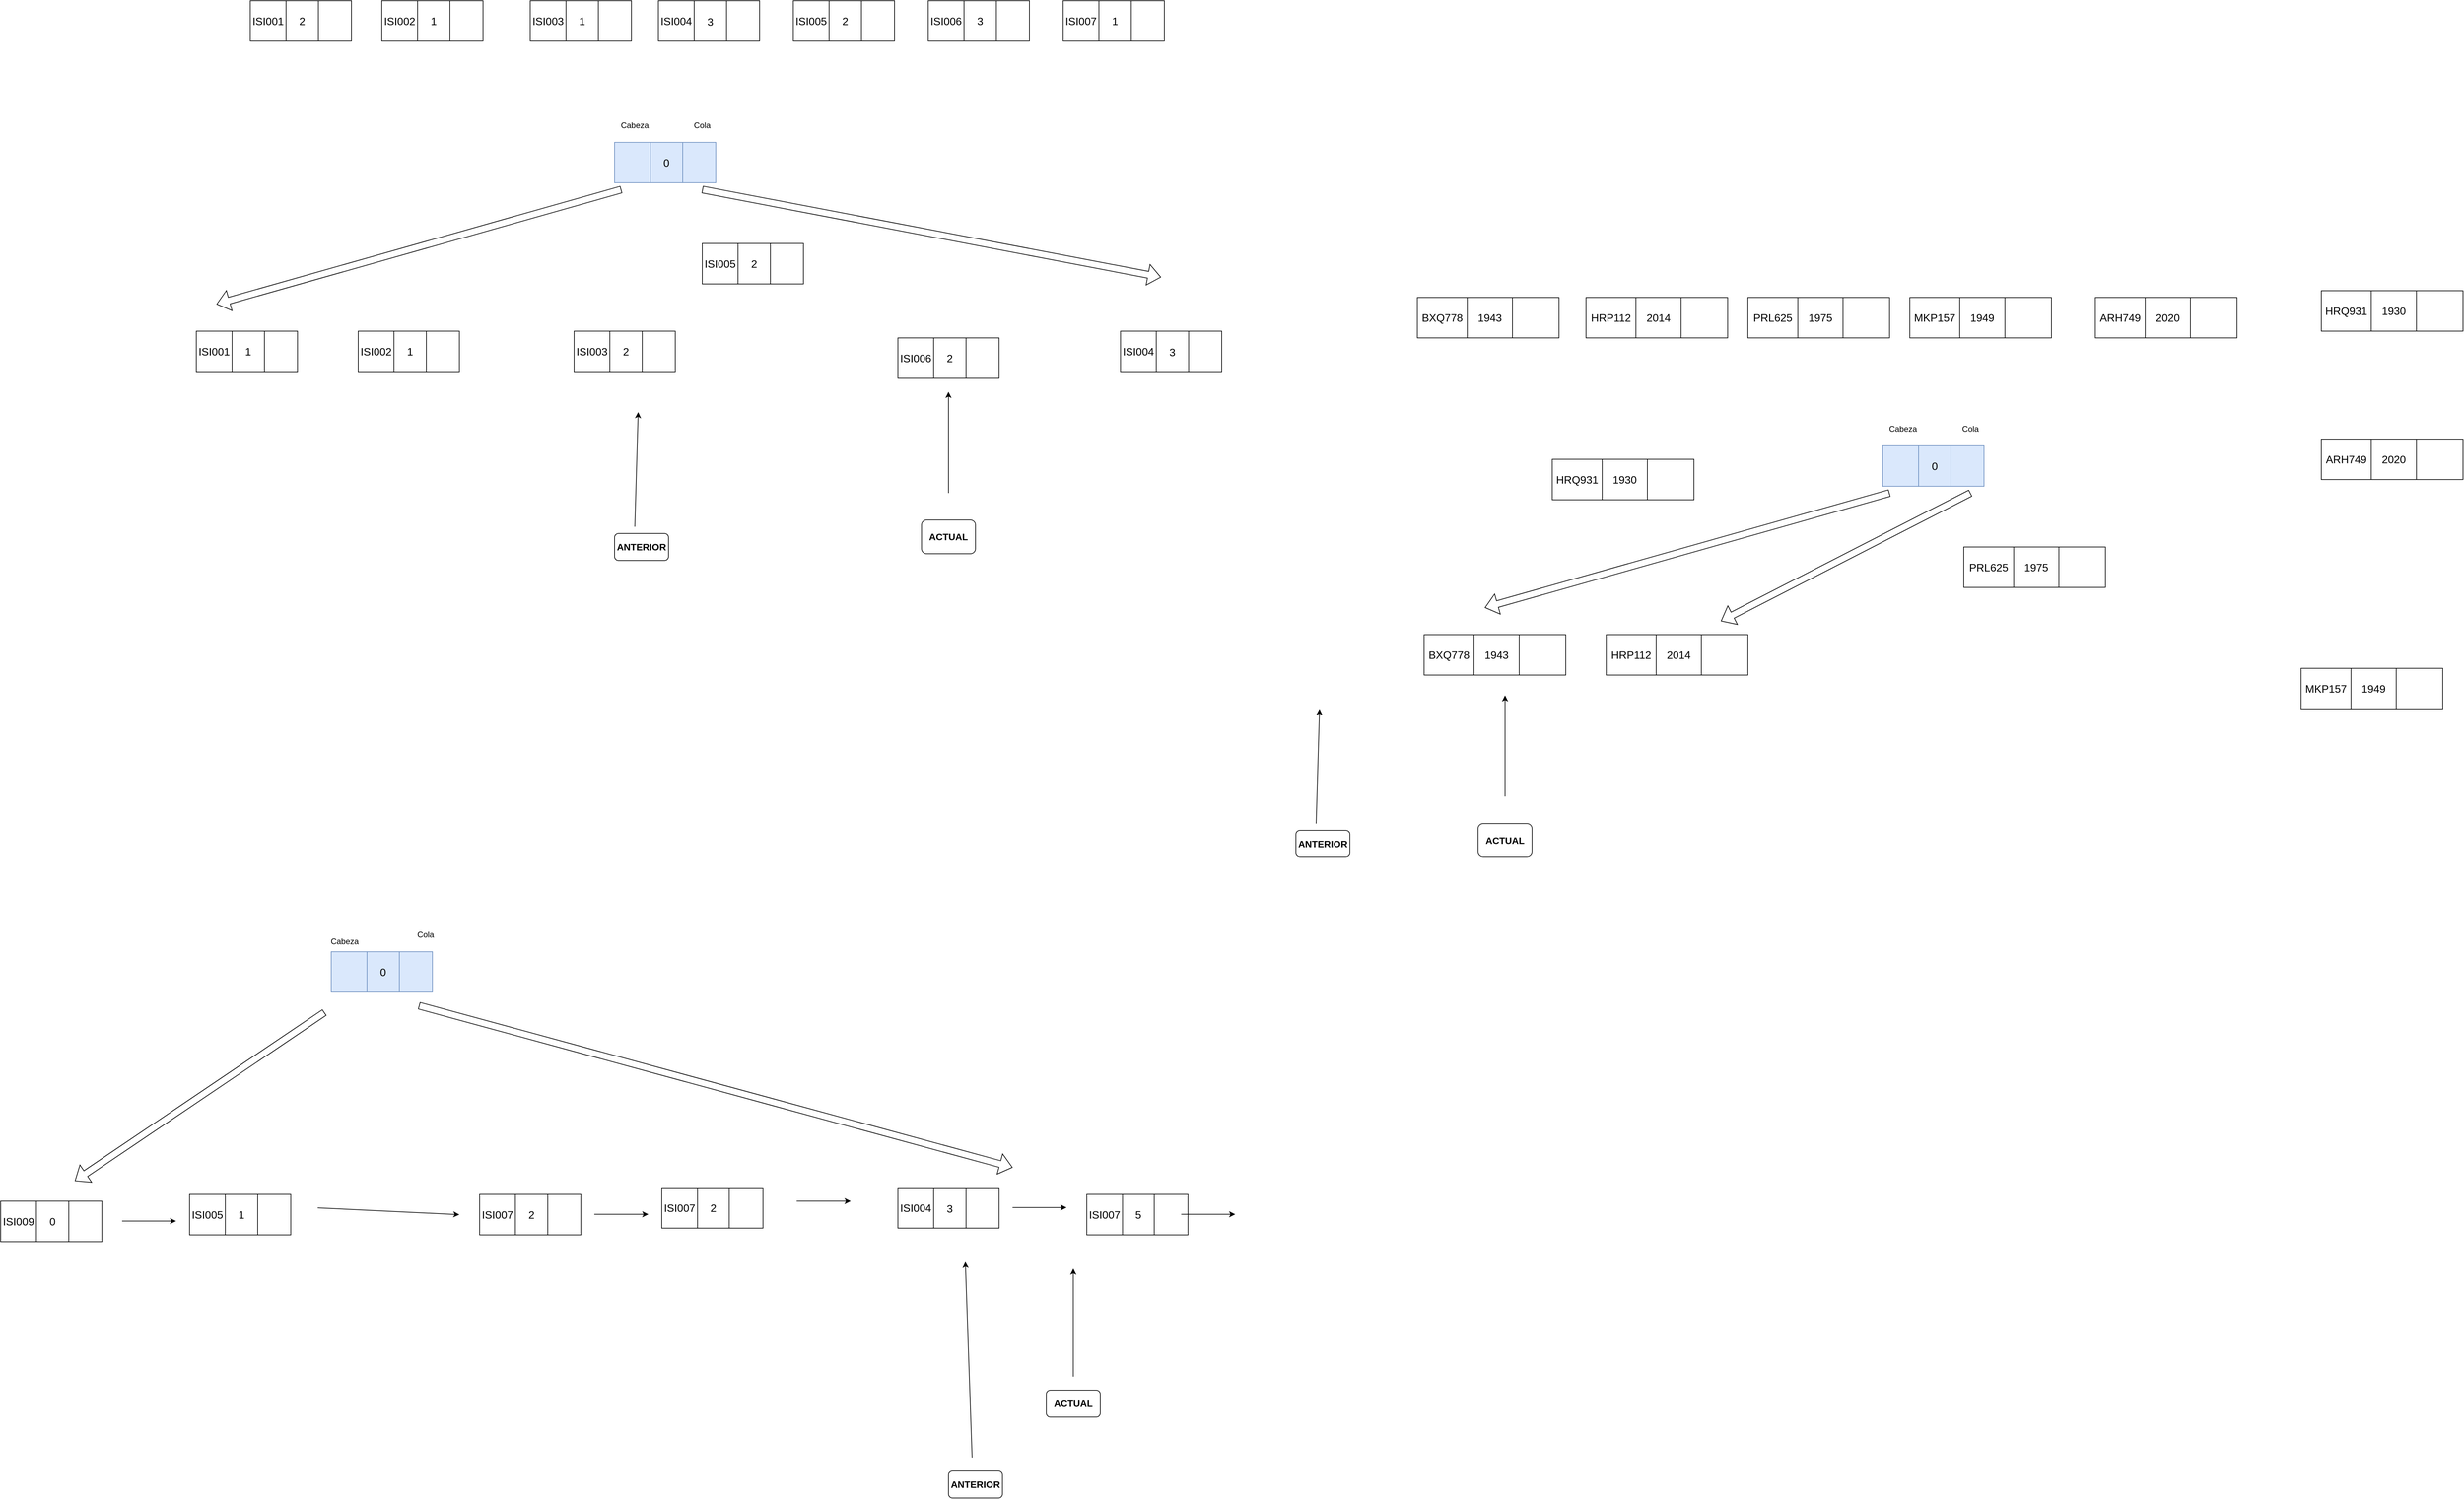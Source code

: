 <mxfile version="24.7.17">
  <diagram name="Page-1" id="lmws_MsW2nZfP9J4-BTL">
    <mxGraphModel dx="2887" dy="868" grid="1" gridSize="10" guides="1" tooltips="1" connect="1" arrows="1" fold="1" page="0" pageScale="1" pageWidth="850" pageHeight="1100" math="0" shadow="0">
      <root>
        <mxCell id="0" />
        <mxCell id="1" parent="0" />
        <mxCell id="4Fcd5KMujP_4iVlObZqY-70" value="" style="shape=table;startSize=0;container=1;collapsible=0;childLayout=tableLayout;fontSize=16;rounded=0;swimlaneLine=1;arcSize=50;textShadow=0;fillColor=#dae8fc;strokeColor=#6c8ebf;" parent="1" vertex="1">
          <mxGeometry x="-90" y="440" width="150" height="60" as="geometry" />
        </mxCell>
        <mxCell id="4Fcd5KMujP_4iVlObZqY-71" value="" style="shape=tableRow;horizontal=0;startSize=0;swimlaneHead=0;swimlaneBody=0;strokeColor=inherit;top=0;left=0;bottom=0;right=0;collapsible=0;dropTarget=0;fillColor=none;points=[[0,0.5],[1,0.5]];portConstraint=eastwest;fontSize=16;" parent="4Fcd5KMujP_4iVlObZqY-70" vertex="1">
          <mxGeometry width="150" height="60" as="geometry" />
        </mxCell>
        <mxCell id="4Fcd5KMujP_4iVlObZqY-72" value="" style="shape=partialRectangle;html=1;whiteSpace=wrap;connectable=0;strokeColor=inherit;overflow=hidden;fillColor=none;top=0;left=0;bottom=0;right=0;pointerEvents=1;fontSize=16;" parent="4Fcd5KMujP_4iVlObZqY-71" vertex="1">
          <mxGeometry width="53" height="60" as="geometry">
            <mxRectangle width="53" height="60" as="alternateBounds" />
          </mxGeometry>
        </mxCell>
        <mxCell id="4Fcd5KMujP_4iVlObZqY-73" value="0" style="shape=partialRectangle;html=1;whiteSpace=wrap;connectable=0;strokeColor=inherit;overflow=hidden;fillColor=none;top=0;left=0;bottom=0;right=0;pointerEvents=1;fontSize=16;" parent="4Fcd5KMujP_4iVlObZqY-71" vertex="1">
          <mxGeometry x="53" width="48" height="60" as="geometry">
            <mxRectangle width="48" height="60" as="alternateBounds" />
          </mxGeometry>
        </mxCell>
        <mxCell id="4Fcd5KMujP_4iVlObZqY-74" value="" style="shape=partialRectangle;html=1;whiteSpace=wrap;connectable=0;strokeColor=inherit;overflow=hidden;fillColor=none;top=0;left=0;bottom=0;right=0;pointerEvents=1;fontSize=16;" parent="4Fcd5KMujP_4iVlObZqY-71" vertex="1">
          <mxGeometry x="101" width="49" height="60" as="geometry">
            <mxRectangle width="49" height="60" as="alternateBounds" />
          </mxGeometry>
        </mxCell>
        <mxCell id="4Fcd5KMujP_4iVlObZqY-75" value="" style="shape=flexArrow;endArrow=classic;html=1;rounded=0;" parent="1" edge="1">
          <mxGeometry width="50" height="50" relative="1" as="geometry">
            <mxPoint x="-80" y="510" as="sourcePoint" />
            <mxPoint x="-680" y="680" as="targetPoint" />
          </mxGeometry>
        </mxCell>
        <mxCell id="4Fcd5KMujP_4iVlObZqY-76" value="" style="shape=flexArrow;endArrow=classic;html=1;rounded=0;" parent="1" edge="1">
          <mxGeometry width="50" height="50" relative="1" as="geometry">
            <mxPoint x="40" y="510" as="sourcePoint" />
            <mxPoint x="720" y="640" as="targetPoint" />
          </mxGeometry>
        </mxCell>
        <mxCell id="DB662fx-GH-wOwS9kSrc-2" value="Cabeza" style="text;html=1;align=center;verticalAlign=middle;whiteSpace=wrap;rounded=0;" parent="1" vertex="1">
          <mxGeometry x="-90" y="400" width="60" height="30" as="geometry" />
        </mxCell>
        <mxCell id="DB662fx-GH-wOwS9kSrc-3" value="Cola" style="text;html=1;align=center;verticalAlign=middle;whiteSpace=wrap;rounded=0;" parent="1" vertex="1">
          <mxGeometry x="10" y="400" width="60" height="30" as="geometry" />
        </mxCell>
        <mxCell id="DB662fx-GH-wOwS9kSrc-9" value="&lt;font size=&quot;1&quot; style=&quot;&quot;&gt;&lt;b style=&quot;font-size: 14px;&quot;&gt;ACTUAL&lt;/b&gt;&lt;/font&gt;" style="rounded=1;whiteSpace=wrap;html=1;" parent="1" vertex="1">
          <mxGeometry x="365" y="1000" width="80" height="50" as="geometry" />
        </mxCell>
        <mxCell id="DB662fx-GH-wOwS9kSrc-10" value="&lt;font size=&quot;1&quot; style=&quot;&quot;&gt;&lt;b style=&quot;font-size: 14px;&quot;&gt;ANTERIOR&lt;/b&gt;&lt;/font&gt;" style="rounded=1;whiteSpace=wrap;html=1;" parent="1" vertex="1">
          <mxGeometry x="-90" y="1020" width="80" height="40" as="geometry" />
        </mxCell>
        <mxCell id="DB662fx-GH-wOwS9kSrc-12" value="" style="endArrow=classic;html=1;rounded=0;" parent="1" edge="1">
          <mxGeometry width="50" height="50" relative="1" as="geometry">
            <mxPoint x="405" y="960" as="sourcePoint" />
            <mxPoint x="405" y="810" as="targetPoint" />
          </mxGeometry>
        </mxCell>
        <mxCell id="DB662fx-GH-wOwS9kSrc-13" value="" style="endArrow=classic;html=1;rounded=0;" parent="1" edge="1">
          <mxGeometry width="50" height="50" relative="1" as="geometry">
            <mxPoint x="-60" y="1010" as="sourcePoint" />
            <mxPoint x="-55" y="840" as="targetPoint" />
          </mxGeometry>
        </mxCell>
        <mxCell id="DB662fx-GH-wOwS9kSrc-34" value="" style="shape=table;startSize=0;container=1;collapsible=0;childLayout=tableLayout;fontSize=16;rounded=0;swimlaneLine=1;arcSize=50;textShadow=0;fillColor=#dae8fc;strokeColor=#6c8ebf;" parent="1" vertex="1">
          <mxGeometry x="-510" y="1640" width="150" height="60" as="geometry" />
        </mxCell>
        <mxCell id="DB662fx-GH-wOwS9kSrc-35" value="" style="shape=tableRow;horizontal=0;startSize=0;swimlaneHead=0;swimlaneBody=0;strokeColor=inherit;top=0;left=0;bottom=0;right=0;collapsible=0;dropTarget=0;fillColor=none;points=[[0,0.5],[1,0.5]];portConstraint=eastwest;fontSize=16;" parent="DB662fx-GH-wOwS9kSrc-34" vertex="1">
          <mxGeometry width="150" height="60" as="geometry" />
        </mxCell>
        <mxCell id="DB662fx-GH-wOwS9kSrc-36" value="" style="shape=partialRectangle;html=1;whiteSpace=wrap;connectable=0;strokeColor=inherit;overflow=hidden;fillColor=none;top=0;left=0;bottom=0;right=0;pointerEvents=1;fontSize=16;" parent="DB662fx-GH-wOwS9kSrc-35" vertex="1">
          <mxGeometry width="53" height="60" as="geometry">
            <mxRectangle width="53" height="60" as="alternateBounds" />
          </mxGeometry>
        </mxCell>
        <mxCell id="DB662fx-GH-wOwS9kSrc-37" value="0" style="shape=partialRectangle;html=1;whiteSpace=wrap;connectable=0;strokeColor=inherit;overflow=hidden;fillColor=none;top=0;left=0;bottom=0;right=0;pointerEvents=1;fontSize=16;" parent="DB662fx-GH-wOwS9kSrc-35" vertex="1">
          <mxGeometry x="53" width="48" height="60" as="geometry">
            <mxRectangle width="48" height="60" as="alternateBounds" />
          </mxGeometry>
        </mxCell>
        <mxCell id="DB662fx-GH-wOwS9kSrc-38" value="" style="shape=partialRectangle;html=1;whiteSpace=wrap;connectable=0;strokeColor=inherit;overflow=hidden;fillColor=none;top=0;left=0;bottom=0;right=0;pointerEvents=1;fontSize=16;" parent="DB662fx-GH-wOwS9kSrc-35" vertex="1">
          <mxGeometry x="101" width="49" height="60" as="geometry">
            <mxRectangle width="49" height="60" as="alternateBounds" />
          </mxGeometry>
        </mxCell>
        <mxCell id="DB662fx-GH-wOwS9kSrc-39" value="" style="shape=flexArrow;endArrow=classic;html=1;rounded=0;" parent="1" edge="1">
          <mxGeometry width="50" height="50" relative="1" as="geometry">
            <mxPoint x="-380" y="1720" as="sourcePoint" />
            <mxPoint x="500" y="1960" as="targetPoint" />
          </mxGeometry>
        </mxCell>
        <mxCell id="DB662fx-GH-wOwS9kSrc-40" value="Cabeza" style="text;html=1;align=center;verticalAlign=middle;whiteSpace=wrap;rounded=0;" parent="1" vertex="1">
          <mxGeometry x="-520" y="1610" width="60" height="30" as="geometry" />
        </mxCell>
        <mxCell id="DB662fx-GH-wOwS9kSrc-41" value="Cola" style="text;html=1;align=center;verticalAlign=middle;whiteSpace=wrap;rounded=0;" parent="1" vertex="1">
          <mxGeometry x="-400" y="1600" width="60" height="30" as="geometry" />
        </mxCell>
        <mxCell id="DB662fx-GH-wOwS9kSrc-42" value="" style="shape=flexArrow;endArrow=classic;html=1;rounded=0;" parent="1" edge="1">
          <mxGeometry width="50" height="50" relative="1" as="geometry">
            <mxPoint x="-520" y="1730" as="sourcePoint" />
            <mxPoint x="-890" y="1980" as="targetPoint" />
          </mxGeometry>
        </mxCell>
        <mxCell id="DB662fx-GH-wOwS9kSrc-43" value="" style="shape=table;startSize=0;container=1;collapsible=0;childLayout=tableLayout;fontSize=16;rounded=0;swimlaneLine=1;arcSize=50;textShadow=0;" parent="1" vertex="1">
          <mxGeometry x="-720" y="2000" width="150" height="60" as="geometry" />
        </mxCell>
        <mxCell id="DB662fx-GH-wOwS9kSrc-44" value="" style="shape=tableRow;horizontal=0;startSize=0;swimlaneHead=0;swimlaneBody=0;strokeColor=inherit;top=0;left=0;bottom=0;right=0;collapsible=0;dropTarget=0;fillColor=none;points=[[0,0.5],[1,0.5]];portConstraint=eastwest;fontSize=16;" parent="DB662fx-GH-wOwS9kSrc-43" vertex="1">
          <mxGeometry width="150" height="60" as="geometry" />
        </mxCell>
        <mxCell id="DB662fx-GH-wOwS9kSrc-45" value="ISI005" style="shape=partialRectangle;html=1;whiteSpace=wrap;connectable=0;strokeColor=inherit;overflow=hidden;fillColor=none;top=0;left=0;bottom=0;right=0;pointerEvents=1;fontSize=16;" parent="DB662fx-GH-wOwS9kSrc-44" vertex="1">
          <mxGeometry width="53" height="60" as="geometry">
            <mxRectangle width="53" height="60" as="alternateBounds" />
          </mxGeometry>
        </mxCell>
        <mxCell id="DB662fx-GH-wOwS9kSrc-46" value="1" style="shape=partialRectangle;html=1;whiteSpace=wrap;connectable=0;strokeColor=inherit;overflow=hidden;fillColor=none;top=0;left=0;bottom=0;right=0;pointerEvents=1;fontSize=16;" parent="DB662fx-GH-wOwS9kSrc-44" vertex="1">
          <mxGeometry x="53" width="48" height="60" as="geometry">
            <mxRectangle width="48" height="60" as="alternateBounds" />
          </mxGeometry>
        </mxCell>
        <mxCell id="DB662fx-GH-wOwS9kSrc-47" value="" style="shape=partialRectangle;html=1;whiteSpace=wrap;connectable=0;strokeColor=inherit;overflow=hidden;fillColor=none;top=0;left=0;bottom=0;right=0;pointerEvents=1;fontSize=16;" parent="DB662fx-GH-wOwS9kSrc-44" vertex="1">
          <mxGeometry x="101" width="49" height="60" as="geometry">
            <mxRectangle width="49" height="60" as="alternateBounds" />
          </mxGeometry>
        </mxCell>
        <mxCell id="DB662fx-GH-wOwS9kSrc-53" value="&lt;font size=&quot;1&quot; style=&quot;&quot;&gt;&lt;b style=&quot;font-size: 14px;&quot;&gt;ACTUAL&lt;/b&gt;&lt;/font&gt;" style="rounded=1;whiteSpace=wrap;html=1;" parent="1" vertex="1">
          <mxGeometry x="550" y="2290" width="80" height="40" as="geometry" />
        </mxCell>
        <mxCell id="DB662fx-GH-wOwS9kSrc-54" value="&lt;font size=&quot;1&quot; style=&quot;&quot;&gt;&lt;b style=&quot;font-size: 14px;&quot;&gt;ANTERIOR&lt;/b&gt;&lt;/font&gt;" style="rounded=1;whiteSpace=wrap;html=1;" parent="1" vertex="1">
          <mxGeometry x="405" y="2410" width="80" height="40" as="geometry" />
        </mxCell>
        <mxCell id="DB662fx-GH-wOwS9kSrc-55" value="" style="endArrow=classic;html=1;rounded=0;" parent="1" edge="1">
          <mxGeometry width="50" height="50" relative="1" as="geometry">
            <mxPoint x="590" y="2270" as="sourcePoint" />
            <mxPoint x="590" y="2110" as="targetPoint" />
          </mxGeometry>
        </mxCell>
        <mxCell id="DB662fx-GH-wOwS9kSrc-56" value="" style="endArrow=classic;html=1;rounded=0;" parent="1" edge="1">
          <mxGeometry width="50" height="50" relative="1" as="geometry">
            <mxPoint x="440" y="2390" as="sourcePoint" />
            <mxPoint x="430" y="2100" as="targetPoint" />
          </mxGeometry>
        </mxCell>
        <mxCell id="DB662fx-GH-wOwS9kSrc-63" value="" style="shape=table;startSize=0;container=1;collapsible=0;childLayout=tableLayout;fontSize=16;rounded=0;swimlaneLine=1;arcSize=50;textShadow=0;" parent="1" vertex="1">
          <mxGeometry x="-290" y="2000" width="150" height="60" as="geometry" />
        </mxCell>
        <mxCell id="DB662fx-GH-wOwS9kSrc-64" value="" style="shape=tableRow;horizontal=0;startSize=0;swimlaneHead=0;swimlaneBody=0;strokeColor=inherit;top=0;left=0;bottom=0;right=0;collapsible=0;dropTarget=0;fillColor=none;points=[[0,0.5],[1,0.5]];portConstraint=eastwest;fontSize=16;" parent="DB662fx-GH-wOwS9kSrc-63" vertex="1">
          <mxGeometry width="150" height="60" as="geometry" />
        </mxCell>
        <mxCell id="DB662fx-GH-wOwS9kSrc-65" value="ISI007" style="shape=partialRectangle;html=1;whiteSpace=wrap;connectable=0;strokeColor=inherit;overflow=hidden;fillColor=none;top=0;left=0;bottom=0;right=0;pointerEvents=1;fontSize=16;" parent="DB662fx-GH-wOwS9kSrc-64" vertex="1">
          <mxGeometry width="53" height="60" as="geometry">
            <mxRectangle width="53" height="60" as="alternateBounds" />
          </mxGeometry>
        </mxCell>
        <mxCell id="DB662fx-GH-wOwS9kSrc-66" value="2" style="shape=partialRectangle;html=1;whiteSpace=wrap;connectable=0;strokeColor=inherit;overflow=hidden;fillColor=none;top=0;left=0;bottom=0;right=0;pointerEvents=1;fontSize=16;" parent="DB662fx-GH-wOwS9kSrc-64" vertex="1">
          <mxGeometry x="53" width="48" height="60" as="geometry">
            <mxRectangle width="48" height="60" as="alternateBounds" />
          </mxGeometry>
        </mxCell>
        <mxCell id="DB662fx-GH-wOwS9kSrc-67" value="" style="shape=partialRectangle;html=1;whiteSpace=wrap;connectable=0;strokeColor=inherit;overflow=hidden;fillColor=none;top=0;left=0;bottom=0;right=0;pointerEvents=1;fontSize=16;" parent="DB662fx-GH-wOwS9kSrc-64" vertex="1">
          <mxGeometry x="101" width="49" height="60" as="geometry">
            <mxRectangle width="49" height="60" as="alternateBounds" />
          </mxGeometry>
        </mxCell>
        <mxCell id="DB662fx-GH-wOwS9kSrc-70" value="" style="shape=table;startSize=0;container=1;collapsible=0;childLayout=tableLayout;fontSize=16;rounded=0;swimlaneLine=1;arcSize=50;textShadow=0;" parent="1" vertex="1">
          <mxGeometry x="330" y="1990" width="150" height="60" as="geometry" />
        </mxCell>
        <mxCell id="DB662fx-GH-wOwS9kSrc-71" value="" style="shape=tableRow;horizontal=0;startSize=0;swimlaneHead=0;swimlaneBody=0;strokeColor=inherit;top=0;left=0;bottom=0;right=0;collapsible=0;dropTarget=0;fillColor=none;points=[[0,0.5],[1,0.5]];portConstraint=eastwest;fontSize=16;" parent="DB662fx-GH-wOwS9kSrc-70" vertex="1">
          <mxGeometry width="150" height="60" as="geometry" />
        </mxCell>
        <mxCell id="DB662fx-GH-wOwS9kSrc-72" value="ISI004" style="shape=partialRectangle;html=1;whiteSpace=wrap;connectable=0;strokeColor=inherit;overflow=hidden;fillColor=none;top=0;left=0;bottom=0;right=0;pointerEvents=1;fontSize=16;" parent="DB662fx-GH-wOwS9kSrc-71" vertex="1">
          <mxGeometry width="53" height="60" as="geometry">
            <mxRectangle width="53" height="60" as="alternateBounds" />
          </mxGeometry>
        </mxCell>
        <mxCell id="DB662fx-GH-wOwS9kSrc-73" value="&#xa;&lt;span style=&quot;color: rgb(0, 0, 0); font-family: Helvetica; font-size: 16px; font-style: normal; font-variant-ligatures: normal; font-variant-caps: normal; font-weight: 400; letter-spacing: normal; orphans: 2; text-align: center; text-indent: 0px; text-transform: none; widows: 2; word-spacing: 0px; -webkit-text-stroke-width: 0px; white-space: normal; background-color: rgb(255, 255, 255); text-decoration-thickness: initial; text-decoration-style: initial; text-decoration-color: initial; display: inline !important; float: none;&quot;&gt;3&lt;/span&gt;&#xa;&#xa;" style="shape=partialRectangle;html=1;whiteSpace=wrap;connectable=0;strokeColor=inherit;overflow=hidden;fillColor=none;top=0;left=0;bottom=0;right=0;pointerEvents=1;fontSize=16;" parent="DB662fx-GH-wOwS9kSrc-71" vertex="1">
          <mxGeometry x="53" width="48" height="60" as="geometry">
            <mxRectangle width="48" height="60" as="alternateBounds" />
          </mxGeometry>
        </mxCell>
        <mxCell id="DB662fx-GH-wOwS9kSrc-74" value="" style="shape=partialRectangle;html=1;whiteSpace=wrap;connectable=0;strokeColor=inherit;overflow=hidden;fillColor=none;top=0;left=0;bottom=0;right=0;pointerEvents=1;fontSize=16;" parent="DB662fx-GH-wOwS9kSrc-71" vertex="1">
          <mxGeometry x="101" width="49" height="60" as="geometry">
            <mxRectangle width="49" height="60" as="alternateBounds" />
          </mxGeometry>
        </mxCell>
        <mxCell id="DB662fx-GH-wOwS9kSrc-75" value="" style="endArrow=classic;html=1;rounded=0;" parent="1" edge="1">
          <mxGeometry width="50" height="50" relative="1" as="geometry">
            <mxPoint x="-530" y="2020" as="sourcePoint" />
            <mxPoint x="-320" y="2030" as="targetPoint" />
          </mxGeometry>
        </mxCell>
        <mxCell id="DB662fx-GH-wOwS9kSrc-76" value="" style="endArrow=classic;html=1;rounded=0;" parent="1" edge="1">
          <mxGeometry width="50" height="50" relative="1" as="geometry">
            <mxPoint x="-120" y="2029.5" as="sourcePoint" />
            <mxPoint x="-40" y="2029.5" as="targetPoint" />
          </mxGeometry>
        </mxCell>
        <mxCell id="DB662fx-GH-wOwS9kSrc-77" value="" style="endArrow=classic;html=1;rounded=0;" parent="1" edge="1">
          <mxGeometry width="50" height="50" relative="1" as="geometry">
            <mxPoint x="500" y="2019.5" as="sourcePoint" />
            <mxPoint x="580" y="2019.5" as="targetPoint" />
          </mxGeometry>
        </mxCell>
        <mxCell id="DB662fx-GH-wOwS9kSrc-78" value="" style="shape=table;startSize=0;container=1;collapsible=0;childLayout=tableLayout;fontSize=16;rounded=0;swimlaneLine=1;arcSize=50;textShadow=0;" parent="1" vertex="1">
          <mxGeometry x="-1000" y="2010" width="150" height="60" as="geometry" />
        </mxCell>
        <mxCell id="DB662fx-GH-wOwS9kSrc-79" value="" style="shape=tableRow;horizontal=0;startSize=0;swimlaneHead=0;swimlaneBody=0;strokeColor=inherit;top=0;left=0;bottom=0;right=0;collapsible=0;dropTarget=0;fillColor=none;points=[[0,0.5],[1,0.5]];portConstraint=eastwest;fontSize=16;" parent="DB662fx-GH-wOwS9kSrc-78" vertex="1">
          <mxGeometry width="150" height="60" as="geometry" />
        </mxCell>
        <mxCell id="DB662fx-GH-wOwS9kSrc-80" value="ISI009" style="shape=partialRectangle;html=1;whiteSpace=wrap;connectable=0;strokeColor=inherit;overflow=hidden;fillColor=none;top=0;left=0;bottom=0;right=0;pointerEvents=1;fontSize=16;" parent="DB662fx-GH-wOwS9kSrc-79" vertex="1">
          <mxGeometry width="53" height="60" as="geometry">
            <mxRectangle width="53" height="60" as="alternateBounds" />
          </mxGeometry>
        </mxCell>
        <mxCell id="DB662fx-GH-wOwS9kSrc-81" value="0" style="shape=partialRectangle;html=1;whiteSpace=wrap;connectable=0;strokeColor=inherit;overflow=hidden;fillColor=none;top=0;left=0;bottom=0;right=0;pointerEvents=1;fontSize=16;" parent="DB662fx-GH-wOwS9kSrc-79" vertex="1">
          <mxGeometry x="53" width="48" height="60" as="geometry">
            <mxRectangle width="48" height="60" as="alternateBounds" />
          </mxGeometry>
        </mxCell>
        <mxCell id="DB662fx-GH-wOwS9kSrc-82" value="" style="shape=partialRectangle;html=1;whiteSpace=wrap;connectable=0;strokeColor=inherit;overflow=hidden;fillColor=none;top=0;left=0;bottom=0;right=0;pointerEvents=1;fontSize=16;" parent="DB662fx-GH-wOwS9kSrc-79" vertex="1">
          <mxGeometry x="101" width="49" height="60" as="geometry">
            <mxRectangle width="49" height="60" as="alternateBounds" />
          </mxGeometry>
        </mxCell>
        <mxCell id="DB662fx-GH-wOwS9kSrc-84" value="" style="endArrow=classic;html=1;rounded=0;" parent="1" edge="1">
          <mxGeometry width="50" height="50" relative="1" as="geometry">
            <mxPoint x="-820" y="2039.5" as="sourcePoint" />
            <mxPoint x="-740" y="2039.5" as="targetPoint" />
          </mxGeometry>
        </mxCell>
        <mxCell id="DB662fx-GH-wOwS9kSrc-85" value="" style="shape=table;startSize=0;container=1;collapsible=0;childLayout=tableLayout;fontSize=16;rounded=0;swimlaneLine=1;arcSize=50;textShadow=0;" parent="1" vertex="1">
          <mxGeometry x="-20" y="1990" width="150" height="60" as="geometry" />
        </mxCell>
        <mxCell id="DB662fx-GH-wOwS9kSrc-86" value="" style="shape=tableRow;horizontal=0;startSize=0;swimlaneHead=0;swimlaneBody=0;strokeColor=inherit;top=0;left=0;bottom=0;right=0;collapsible=0;dropTarget=0;fillColor=none;points=[[0,0.5],[1,0.5]];portConstraint=eastwest;fontSize=16;" parent="DB662fx-GH-wOwS9kSrc-85" vertex="1">
          <mxGeometry width="150" height="60" as="geometry" />
        </mxCell>
        <mxCell id="DB662fx-GH-wOwS9kSrc-87" value="ISI007" style="shape=partialRectangle;html=1;whiteSpace=wrap;connectable=0;strokeColor=inherit;overflow=hidden;fillColor=none;top=0;left=0;bottom=0;right=0;pointerEvents=1;fontSize=16;" parent="DB662fx-GH-wOwS9kSrc-86" vertex="1">
          <mxGeometry width="53" height="60" as="geometry">
            <mxRectangle width="53" height="60" as="alternateBounds" />
          </mxGeometry>
        </mxCell>
        <mxCell id="DB662fx-GH-wOwS9kSrc-88" value="2" style="shape=partialRectangle;html=1;whiteSpace=wrap;connectable=0;strokeColor=inherit;overflow=hidden;fillColor=none;top=0;left=0;bottom=0;right=0;pointerEvents=1;fontSize=16;" parent="DB662fx-GH-wOwS9kSrc-86" vertex="1">
          <mxGeometry x="53" width="47" height="60" as="geometry">
            <mxRectangle width="47" height="60" as="alternateBounds" />
          </mxGeometry>
        </mxCell>
        <mxCell id="DB662fx-GH-wOwS9kSrc-89" value="" style="shape=partialRectangle;html=1;whiteSpace=wrap;connectable=0;strokeColor=inherit;overflow=hidden;fillColor=none;top=0;left=0;bottom=0;right=0;pointerEvents=1;fontSize=16;" parent="DB662fx-GH-wOwS9kSrc-86" vertex="1">
          <mxGeometry x="100" width="50" height="60" as="geometry">
            <mxRectangle width="50" height="60" as="alternateBounds" />
          </mxGeometry>
        </mxCell>
        <mxCell id="DB662fx-GH-wOwS9kSrc-91" value="" style="endArrow=classic;html=1;rounded=0;" parent="1" edge="1">
          <mxGeometry width="50" height="50" relative="1" as="geometry">
            <mxPoint x="180" y="2010" as="sourcePoint" />
            <mxPoint x="260" y="2010" as="targetPoint" />
          </mxGeometry>
        </mxCell>
        <mxCell id="DB662fx-GH-wOwS9kSrc-96" value="" style="shape=table;startSize=0;container=1;collapsible=0;childLayout=tableLayout;fontSize=16;rounded=0;swimlaneLine=1;arcSize=50;textShadow=0;" parent="1" vertex="1">
          <mxGeometry x="610" y="2000" width="150" height="60" as="geometry" />
        </mxCell>
        <mxCell id="DB662fx-GH-wOwS9kSrc-97" value="" style="shape=tableRow;horizontal=0;startSize=0;swimlaneHead=0;swimlaneBody=0;strokeColor=inherit;top=0;left=0;bottom=0;right=0;collapsible=0;dropTarget=0;fillColor=none;points=[[0,0.5],[1,0.5]];portConstraint=eastwest;fontSize=16;" parent="DB662fx-GH-wOwS9kSrc-96" vertex="1">
          <mxGeometry width="150" height="60" as="geometry" />
        </mxCell>
        <mxCell id="DB662fx-GH-wOwS9kSrc-98" value="ISI007" style="shape=partialRectangle;html=1;whiteSpace=wrap;connectable=0;strokeColor=inherit;overflow=hidden;fillColor=none;top=0;left=0;bottom=0;right=0;pointerEvents=1;fontSize=16;" parent="DB662fx-GH-wOwS9kSrc-97" vertex="1">
          <mxGeometry width="53" height="60" as="geometry">
            <mxRectangle width="53" height="60" as="alternateBounds" />
          </mxGeometry>
        </mxCell>
        <mxCell id="DB662fx-GH-wOwS9kSrc-99" value="5" style="shape=partialRectangle;html=1;whiteSpace=wrap;connectable=0;strokeColor=inherit;overflow=hidden;fillColor=none;top=0;left=0;bottom=0;right=0;pointerEvents=1;fontSize=16;" parent="DB662fx-GH-wOwS9kSrc-97" vertex="1">
          <mxGeometry x="53" width="47" height="60" as="geometry">
            <mxRectangle width="47" height="60" as="alternateBounds" />
          </mxGeometry>
        </mxCell>
        <mxCell id="DB662fx-GH-wOwS9kSrc-100" value="" style="shape=partialRectangle;html=1;whiteSpace=wrap;connectable=0;strokeColor=inherit;overflow=hidden;fillColor=none;top=0;left=0;bottom=0;right=0;pointerEvents=1;fontSize=16;" parent="DB662fx-GH-wOwS9kSrc-97" vertex="1">
          <mxGeometry x="100" width="50" height="60" as="geometry">
            <mxRectangle width="50" height="60" as="alternateBounds" />
          </mxGeometry>
        </mxCell>
        <mxCell id="DB662fx-GH-wOwS9kSrc-101" value="" style="endArrow=classic;html=1;rounded=0;" parent="1" edge="1">
          <mxGeometry width="50" height="50" relative="1" as="geometry">
            <mxPoint x="750" y="2029.5" as="sourcePoint" />
            <mxPoint x="830" y="2029.5" as="targetPoint" />
          </mxGeometry>
        </mxCell>
        <mxCell id="DB662fx-GH-wOwS9kSrc-102" value="" style="shape=table;startSize=0;container=1;collapsible=0;childLayout=tableLayout;fontSize=16;rounded=0;swimlaneLine=1;arcSize=50;textShadow=0;" parent="1" vertex="1">
          <mxGeometry x="-710" y="720" width="150" height="60" as="geometry" />
        </mxCell>
        <mxCell id="DB662fx-GH-wOwS9kSrc-103" value="" style="shape=tableRow;horizontal=0;startSize=0;swimlaneHead=0;swimlaneBody=0;strokeColor=inherit;top=0;left=0;bottom=0;right=0;collapsible=0;dropTarget=0;fillColor=none;points=[[0,0.5],[1,0.5]];portConstraint=eastwest;fontSize=16;" parent="DB662fx-GH-wOwS9kSrc-102" vertex="1">
          <mxGeometry width="150" height="60" as="geometry" />
        </mxCell>
        <mxCell id="DB662fx-GH-wOwS9kSrc-104" value="ISI001" style="shape=partialRectangle;html=1;whiteSpace=wrap;connectable=0;strokeColor=inherit;overflow=hidden;fillColor=none;top=0;left=0;bottom=0;right=0;pointerEvents=1;fontSize=16;" parent="DB662fx-GH-wOwS9kSrc-103" vertex="1">
          <mxGeometry width="53" height="60" as="geometry">
            <mxRectangle width="53" height="60" as="alternateBounds" />
          </mxGeometry>
        </mxCell>
        <mxCell id="DB662fx-GH-wOwS9kSrc-105" value="1" style="shape=partialRectangle;html=1;whiteSpace=wrap;connectable=0;strokeColor=inherit;overflow=hidden;fillColor=none;top=0;left=0;bottom=0;right=0;pointerEvents=1;fontSize=16;" parent="DB662fx-GH-wOwS9kSrc-103" vertex="1">
          <mxGeometry x="53" width="48" height="60" as="geometry">
            <mxRectangle width="48" height="60" as="alternateBounds" />
          </mxGeometry>
        </mxCell>
        <mxCell id="DB662fx-GH-wOwS9kSrc-106" value="" style="shape=partialRectangle;html=1;whiteSpace=wrap;connectable=0;strokeColor=inherit;overflow=hidden;fillColor=none;top=0;left=0;bottom=0;right=0;pointerEvents=1;fontSize=16;" parent="DB662fx-GH-wOwS9kSrc-103" vertex="1">
          <mxGeometry x="101" width="49" height="60" as="geometry">
            <mxRectangle width="49" height="60" as="alternateBounds" />
          </mxGeometry>
        </mxCell>
        <mxCell id="DB662fx-GH-wOwS9kSrc-137" value="" style="shape=table;startSize=0;container=1;collapsible=0;childLayout=tableLayout;fontSize=16;rounded=0;swimlaneLine=1;arcSize=50;textShadow=0;" parent="1" vertex="1">
          <mxGeometry x="-630" y="230" width="150" height="60" as="geometry" />
        </mxCell>
        <mxCell id="DB662fx-GH-wOwS9kSrc-138" value="" style="shape=tableRow;horizontal=0;startSize=0;swimlaneHead=0;swimlaneBody=0;strokeColor=inherit;top=0;left=0;bottom=0;right=0;collapsible=0;dropTarget=0;fillColor=none;points=[[0,0.5],[1,0.5]];portConstraint=eastwest;fontSize=16;" parent="DB662fx-GH-wOwS9kSrc-137" vertex="1">
          <mxGeometry width="150" height="60" as="geometry" />
        </mxCell>
        <mxCell id="DB662fx-GH-wOwS9kSrc-139" value="ISI001" style="shape=partialRectangle;html=1;whiteSpace=wrap;connectable=0;strokeColor=inherit;overflow=hidden;fillColor=none;top=0;left=0;bottom=0;right=0;pointerEvents=1;fontSize=16;" parent="DB662fx-GH-wOwS9kSrc-138" vertex="1">
          <mxGeometry width="53" height="60" as="geometry">
            <mxRectangle width="53" height="60" as="alternateBounds" />
          </mxGeometry>
        </mxCell>
        <mxCell id="DB662fx-GH-wOwS9kSrc-140" value="2" style="shape=partialRectangle;html=1;whiteSpace=wrap;connectable=0;strokeColor=inherit;overflow=hidden;fillColor=none;top=0;left=0;bottom=0;right=0;pointerEvents=1;fontSize=16;" parent="DB662fx-GH-wOwS9kSrc-138" vertex="1">
          <mxGeometry x="53" width="48" height="60" as="geometry">
            <mxRectangle width="48" height="60" as="alternateBounds" />
          </mxGeometry>
        </mxCell>
        <mxCell id="DB662fx-GH-wOwS9kSrc-141" value="" style="shape=partialRectangle;html=1;whiteSpace=wrap;connectable=0;strokeColor=inherit;overflow=hidden;fillColor=none;top=0;left=0;bottom=0;right=0;pointerEvents=1;fontSize=16;" parent="DB662fx-GH-wOwS9kSrc-138" vertex="1">
          <mxGeometry x="101" width="49" height="60" as="geometry">
            <mxRectangle width="49" height="60" as="alternateBounds" />
          </mxGeometry>
        </mxCell>
        <mxCell id="DB662fx-GH-wOwS9kSrc-142" value="" style="shape=table;startSize=0;container=1;collapsible=0;childLayout=tableLayout;fontSize=16;rounded=0;swimlaneLine=0;arcSize=50;textShadow=0;" parent="1" vertex="1">
          <mxGeometry x="-435" y="230" width="150" height="60" as="geometry" />
        </mxCell>
        <mxCell id="DB662fx-GH-wOwS9kSrc-143" value="" style="shape=tableRow;horizontal=0;startSize=0;swimlaneHead=0;swimlaneBody=0;strokeColor=inherit;top=0;left=0;bottom=0;right=0;collapsible=0;dropTarget=0;fillColor=none;points=[[0,0.5],[1,0.5]];portConstraint=eastwest;fontSize=16;" parent="DB662fx-GH-wOwS9kSrc-142" vertex="1">
          <mxGeometry width="150" height="60" as="geometry" />
        </mxCell>
        <mxCell id="DB662fx-GH-wOwS9kSrc-144" value="ISI002" style="shape=partialRectangle;html=1;whiteSpace=wrap;connectable=0;strokeColor=inherit;overflow=hidden;fillColor=none;top=0;left=0;bottom=0;right=0;pointerEvents=1;fontSize=16;" parent="DB662fx-GH-wOwS9kSrc-143" vertex="1">
          <mxGeometry width="53" height="60" as="geometry">
            <mxRectangle width="53" height="60" as="alternateBounds" />
          </mxGeometry>
        </mxCell>
        <mxCell id="DB662fx-GH-wOwS9kSrc-145" value="1" style="shape=partialRectangle;html=1;whiteSpace=wrap;connectable=0;strokeColor=inherit;overflow=hidden;fillColor=none;top=0;left=0;bottom=0;right=0;pointerEvents=1;fontSize=16;" parent="DB662fx-GH-wOwS9kSrc-143" vertex="1">
          <mxGeometry x="53" width="48" height="60" as="geometry">
            <mxRectangle width="48" height="60" as="alternateBounds" />
          </mxGeometry>
        </mxCell>
        <mxCell id="DB662fx-GH-wOwS9kSrc-146" value="" style="shape=partialRectangle;html=1;whiteSpace=wrap;connectable=0;strokeColor=inherit;overflow=hidden;fillColor=none;top=0;left=0;bottom=0;right=0;pointerEvents=1;fontSize=16;" parent="DB662fx-GH-wOwS9kSrc-143" vertex="1">
          <mxGeometry x="101" width="49" height="60" as="geometry">
            <mxRectangle width="49" height="60" as="alternateBounds" />
          </mxGeometry>
        </mxCell>
        <mxCell id="DB662fx-GH-wOwS9kSrc-147" value="" style="shape=table;startSize=0;container=1;collapsible=0;childLayout=tableLayout;fontSize=16;rounded=0;swimlaneLine=1;arcSize=50;textShadow=0;" parent="1" vertex="1">
          <mxGeometry x="-215" y="230" width="150" height="60" as="geometry" />
        </mxCell>
        <mxCell id="DB662fx-GH-wOwS9kSrc-148" value="" style="shape=tableRow;horizontal=0;startSize=0;swimlaneHead=0;swimlaneBody=0;strokeColor=inherit;top=0;left=0;bottom=0;right=0;collapsible=0;dropTarget=0;fillColor=none;points=[[0,0.5],[1,0.5]];portConstraint=eastwest;fontSize=16;" parent="DB662fx-GH-wOwS9kSrc-147" vertex="1">
          <mxGeometry width="150" height="60" as="geometry" />
        </mxCell>
        <mxCell id="DB662fx-GH-wOwS9kSrc-149" value="ISI003" style="shape=partialRectangle;html=1;whiteSpace=wrap;connectable=0;strokeColor=inherit;overflow=hidden;fillColor=none;top=0;left=0;bottom=0;right=0;pointerEvents=1;fontSize=16;" parent="DB662fx-GH-wOwS9kSrc-148" vertex="1">
          <mxGeometry width="53" height="60" as="geometry">
            <mxRectangle width="53" height="60" as="alternateBounds" />
          </mxGeometry>
        </mxCell>
        <mxCell id="DB662fx-GH-wOwS9kSrc-150" value="1" style="shape=partialRectangle;html=1;whiteSpace=wrap;connectable=0;strokeColor=inherit;overflow=hidden;fillColor=none;top=0;left=0;bottom=0;right=0;pointerEvents=1;fontSize=16;" parent="DB662fx-GH-wOwS9kSrc-148" vertex="1">
          <mxGeometry x="53" width="48" height="60" as="geometry">
            <mxRectangle width="48" height="60" as="alternateBounds" />
          </mxGeometry>
        </mxCell>
        <mxCell id="DB662fx-GH-wOwS9kSrc-151" value="" style="shape=partialRectangle;html=1;whiteSpace=wrap;connectable=0;strokeColor=inherit;overflow=hidden;fillColor=none;top=0;left=0;bottom=0;right=0;pointerEvents=1;fontSize=16;" parent="DB662fx-GH-wOwS9kSrc-148" vertex="1">
          <mxGeometry x="101" width="49" height="60" as="geometry">
            <mxRectangle width="49" height="60" as="alternateBounds" />
          </mxGeometry>
        </mxCell>
        <mxCell id="DB662fx-GH-wOwS9kSrc-152" value="" style="shape=table;startSize=0;container=1;collapsible=0;childLayout=tableLayout;fontSize=16;rounded=0;swimlaneLine=1;arcSize=50;textShadow=0;" parent="1" vertex="1">
          <mxGeometry x="-25" y="230" width="150" height="60" as="geometry" />
        </mxCell>
        <mxCell id="DB662fx-GH-wOwS9kSrc-153" value="" style="shape=tableRow;horizontal=0;startSize=0;swimlaneHead=0;swimlaneBody=0;strokeColor=inherit;top=0;left=0;bottom=0;right=0;collapsible=0;dropTarget=0;fillColor=none;points=[[0,0.5],[1,0.5]];portConstraint=eastwest;fontSize=16;" parent="DB662fx-GH-wOwS9kSrc-152" vertex="1">
          <mxGeometry width="150" height="60" as="geometry" />
        </mxCell>
        <mxCell id="DB662fx-GH-wOwS9kSrc-154" value="ISI004" style="shape=partialRectangle;html=1;whiteSpace=wrap;connectable=0;strokeColor=inherit;overflow=hidden;fillColor=none;top=0;left=0;bottom=0;right=0;pointerEvents=1;fontSize=16;" parent="DB662fx-GH-wOwS9kSrc-153" vertex="1">
          <mxGeometry width="53" height="60" as="geometry">
            <mxRectangle width="53" height="60" as="alternateBounds" />
          </mxGeometry>
        </mxCell>
        <mxCell id="DB662fx-GH-wOwS9kSrc-155" value="&#xa;&lt;span style=&quot;color: rgb(0, 0, 0); font-family: Helvetica; font-size: 16px; font-style: normal; font-variant-ligatures: normal; font-variant-caps: normal; font-weight: 400; letter-spacing: normal; orphans: 2; text-align: center; text-indent: 0px; text-transform: none; widows: 2; word-spacing: 0px; -webkit-text-stroke-width: 0px; white-space: normal; background-color: rgb(255, 255, 255); text-decoration-thickness: initial; text-decoration-style: initial; text-decoration-color: initial; display: inline !important; float: none;&quot;&gt;3&lt;/span&gt;&#xa;&#xa;" style="shape=partialRectangle;html=1;whiteSpace=wrap;connectable=0;strokeColor=inherit;overflow=hidden;fillColor=none;top=0;left=0;bottom=0;right=0;pointerEvents=1;fontSize=16;" parent="DB662fx-GH-wOwS9kSrc-153" vertex="1">
          <mxGeometry x="53" width="48" height="60" as="geometry">
            <mxRectangle width="48" height="60" as="alternateBounds" />
          </mxGeometry>
        </mxCell>
        <mxCell id="DB662fx-GH-wOwS9kSrc-156" value="" style="shape=partialRectangle;html=1;whiteSpace=wrap;connectable=0;strokeColor=inherit;overflow=hidden;fillColor=none;top=0;left=0;bottom=0;right=0;pointerEvents=1;fontSize=16;" parent="DB662fx-GH-wOwS9kSrc-153" vertex="1">
          <mxGeometry x="101" width="49" height="60" as="geometry">
            <mxRectangle width="49" height="60" as="alternateBounds" />
          </mxGeometry>
        </mxCell>
        <mxCell id="DB662fx-GH-wOwS9kSrc-157" value="" style="shape=table;startSize=0;container=1;collapsible=0;childLayout=tableLayout;fontSize=16;rounded=0;swimlaneLine=1;arcSize=50;textShadow=0;" parent="1" vertex="1">
          <mxGeometry x="375" y="230" width="150" height="60" as="geometry" />
        </mxCell>
        <mxCell id="DB662fx-GH-wOwS9kSrc-158" value="" style="shape=tableRow;horizontal=0;startSize=0;swimlaneHead=0;swimlaneBody=0;strokeColor=inherit;top=0;left=0;bottom=0;right=0;collapsible=0;dropTarget=0;fillColor=none;points=[[0,0.5],[1,0.5]];portConstraint=eastwest;fontSize=16;" parent="DB662fx-GH-wOwS9kSrc-157" vertex="1">
          <mxGeometry width="150" height="60" as="geometry" />
        </mxCell>
        <mxCell id="DB662fx-GH-wOwS9kSrc-159" value="ISI006" style="shape=partialRectangle;html=1;whiteSpace=wrap;connectable=0;strokeColor=inherit;overflow=hidden;fillColor=none;top=0;left=0;bottom=0;right=0;pointerEvents=1;fontSize=16;" parent="DB662fx-GH-wOwS9kSrc-158" vertex="1">
          <mxGeometry width="53" height="60" as="geometry">
            <mxRectangle width="53" height="60" as="alternateBounds" />
          </mxGeometry>
        </mxCell>
        <mxCell id="DB662fx-GH-wOwS9kSrc-160" value="3" style="shape=partialRectangle;html=1;whiteSpace=wrap;connectable=0;strokeColor=inherit;overflow=hidden;fillColor=none;top=0;left=0;bottom=0;right=0;pointerEvents=1;fontSize=16;" parent="DB662fx-GH-wOwS9kSrc-158" vertex="1">
          <mxGeometry x="53" width="48" height="60" as="geometry">
            <mxRectangle width="48" height="60" as="alternateBounds" />
          </mxGeometry>
        </mxCell>
        <mxCell id="DB662fx-GH-wOwS9kSrc-161" value="" style="shape=partialRectangle;html=1;whiteSpace=wrap;connectable=0;strokeColor=inherit;overflow=hidden;fillColor=none;top=0;left=0;bottom=0;right=0;pointerEvents=1;fontSize=16;" parent="DB662fx-GH-wOwS9kSrc-158" vertex="1">
          <mxGeometry x="101" width="49" height="60" as="geometry">
            <mxRectangle width="49" height="60" as="alternateBounds" />
          </mxGeometry>
        </mxCell>
        <mxCell id="DB662fx-GH-wOwS9kSrc-162" value="" style="shape=table;startSize=0;container=1;collapsible=0;childLayout=tableLayout;fontSize=16;rounded=0;swimlaneLine=1;arcSize=50;textShadow=0;" parent="1" vertex="1">
          <mxGeometry x="575" y="230" width="150" height="60" as="geometry" />
        </mxCell>
        <mxCell id="DB662fx-GH-wOwS9kSrc-163" value="" style="shape=tableRow;horizontal=0;startSize=0;swimlaneHead=0;swimlaneBody=0;strokeColor=inherit;top=0;left=0;bottom=0;right=0;collapsible=0;dropTarget=0;fillColor=none;points=[[0,0.5],[1,0.5]];portConstraint=eastwest;fontSize=16;" parent="DB662fx-GH-wOwS9kSrc-162" vertex="1">
          <mxGeometry width="150" height="60" as="geometry" />
        </mxCell>
        <mxCell id="DB662fx-GH-wOwS9kSrc-164" value="ISI007" style="shape=partialRectangle;html=1;whiteSpace=wrap;connectable=0;strokeColor=inherit;overflow=hidden;fillColor=none;top=0;left=0;bottom=0;right=0;pointerEvents=1;fontSize=16;" parent="DB662fx-GH-wOwS9kSrc-163" vertex="1">
          <mxGeometry width="53" height="60" as="geometry">
            <mxRectangle width="53" height="60" as="alternateBounds" />
          </mxGeometry>
        </mxCell>
        <mxCell id="DB662fx-GH-wOwS9kSrc-165" value="1" style="shape=partialRectangle;html=1;whiteSpace=wrap;connectable=0;strokeColor=inherit;overflow=hidden;fillColor=none;top=0;left=0;bottom=0;right=0;pointerEvents=1;fontSize=16;" parent="DB662fx-GH-wOwS9kSrc-163" vertex="1">
          <mxGeometry x="53" width="48" height="60" as="geometry">
            <mxRectangle width="48" height="60" as="alternateBounds" />
          </mxGeometry>
        </mxCell>
        <mxCell id="DB662fx-GH-wOwS9kSrc-166" value="" style="shape=partialRectangle;html=1;whiteSpace=wrap;connectable=0;strokeColor=inherit;overflow=hidden;fillColor=none;top=0;left=0;bottom=0;right=0;pointerEvents=1;fontSize=16;" parent="DB662fx-GH-wOwS9kSrc-163" vertex="1">
          <mxGeometry x="101" width="49" height="60" as="geometry">
            <mxRectangle width="49" height="60" as="alternateBounds" />
          </mxGeometry>
        </mxCell>
        <mxCell id="DB662fx-GH-wOwS9kSrc-167" value="" style="shape=table;startSize=0;container=1;collapsible=0;childLayout=tableLayout;fontSize=16;rounded=0;swimlaneLine=1;arcSize=50;textShadow=0;" parent="1" vertex="1">
          <mxGeometry x="175" y="230" width="150" height="60" as="geometry" />
        </mxCell>
        <mxCell id="DB662fx-GH-wOwS9kSrc-168" value="" style="shape=tableRow;horizontal=0;startSize=0;swimlaneHead=0;swimlaneBody=0;strokeColor=inherit;top=0;left=0;bottom=0;right=0;collapsible=0;dropTarget=0;fillColor=none;points=[[0,0.5],[1,0.5]];portConstraint=eastwest;fontSize=16;" parent="DB662fx-GH-wOwS9kSrc-167" vertex="1">
          <mxGeometry width="150" height="60" as="geometry" />
        </mxCell>
        <mxCell id="DB662fx-GH-wOwS9kSrc-169" value="ISI005" style="shape=partialRectangle;html=1;whiteSpace=wrap;connectable=0;strokeColor=inherit;overflow=hidden;fillColor=none;top=0;left=0;bottom=0;right=0;pointerEvents=1;fontSize=16;" parent="DB662fx-GH-wOwS9kSrc-168" vertex="1">
          <mxGeometry width="53" height="60" as="geometry">
            <mxRectangle width="53" height="60" as="alternateBounds" />
          </mxGeometry>
        </mxCell>
        <mxCell id="DB662fx-GH-wOwS9kSrc-170" value="2" style="shape=partialRectangle;html=1;whiteSpace=wrap;connectable=0;strokeColor=inherit;overflow=hidden;fillColor=none;top=0;left=0;bottom=0;right=0;pointerEvents=1;fontSize=16;" parent="DB662fx-GH-wOwS9kSrc-168" vertex="1">
          <mxGeometry x="53" width="48" height="60" as="geometry">
            <mxRectangle width="48" height="60" as="alternateBounds" />
          </mxGeometry>
        </mxCell>
        <mxCell id="DB662fx-GH-wOwS9kSrc-171" value="" style="shape=partialRectangle;html=1;whiteSpace=wrap;connectable=0;strokeColor=inherit;overflow=hidden;fillColor=none;top=0;left=0;bottom=0;right=0;pointerEvents=1;fontSize=16;" parent="DB662fx-GH-wOwS9kSrc-168" vertex="1">
          <mxGeometry x="101" width="49" height="60" as="geometry">
            <mxRectangle width="49" height="60" as="alternateBounds" />
          </mxGeometry>
        </mxCell>
        <mxCell id="DB662fx-GH-wOwS9kSrc-182" value="" style="shape=table;startSize=0;container=1;collapsible=0;childLayout=tableLayout;fontSize=16;rounded=0;swimlaneLine=1;arcSize=50;textShadow=0;" parent="1" vertex="1">
          <mxGeometry x="-150" y="720" width="150" height="60" as="geometry" />
        </mxCell>
        <mxCell id="DB662fx-GH-wOwS9kSrc-183" value="" style="shape=tableRow;horizontal=0;startSize=0;swimlaneHead=0;swimlaneBody=0;strokeColor=inherit;top=0;left=0;bottom=0;right=0;collapsible=0;dropTarget=0;fillColor=none;points=[[0,0.5],[1,0.5]];portConstraint=eastwest;fontSize=16;" parent="DB662fx-GH-wOwS9kSrc-182" vertex="1">
          <mxGeometry width="150" height="60" as="geometry" />
        </mxCell>
        <mxCell id="DB662fx-GH-wOwS9kSrc-184" value="ISI003" style="shape=partialRectangle;html=1;whiteSpace=wrap;connectable=0;strokeColor=inherit;overflow=hidden;fillColor=none;top=0;left=0;bottom=0;right=0;pointerEvents=1;fontSize=16;" parent="DB662fx-GH-wOwS9kSrc-183" vertex="1">
          <mxGeometry width="53" height="60" as="geometry">
            <mxRectangle width="53" height="60" as="alternateBounds" />
          </mxGeometry>
        </mxCell>
        <mxCell id="DB662fx-GH-wOwS9kSrc-185" value="2" style="shape=partialRectangle;html=1;whiteSpace=wrap;connectable=0;strokeColor=inherit;overflow=hidden;fillColor=none;top=0;left=0;bottom=0;right=0;pointerEvents=1;fontSize=16;" parent="DB662fx-GH-wOwS9kSrc-183" vertex="1">
          <mxGeometry x="53" width="48" height="60" as="geometry">
            <mxRectangle width="48" height="60" as="alternateBounds" />
          </mxGeometry>
        </mxCell>
        <mxCell id="DB662fx-GH-wOwS9kSrc-186" value="" style="shape=partialRectangle;html=1;whiteSpace=wrap;connectable=0;strokeColor=inherit;overflow=hidden;fillColor=none;top=0;left=0;bottom=0;right=0;pointerEvents=1;fontSize=16;" parent="DB662fx-GH-wOwS9kSrc-183" vertex="1">
          <mxGeometry x="101" width="49" height="60" as="geometry">
            <mxRectangle width="49" height="60" as="alternateBounds" />
          </mxGeometry>
        </mxCell>
        <mxCell id="DB662fx-GH-wOwS9kSrc-187" value="" style="shape=table;startSize=0;container=1;collapsible=0;childLayout=tableLayout;fontSize=16;rounded=0;swimlaneLine=0;arcSize=50;textShadow=0;" parent="1" vertex="1">
          <mxGeometry x="-470" y="720" width="150" height="60" as="geometry" />
        </mxCell>
        <mxCell id="DB662fx-GH-wOwS9kSrc-188" value="" style="shape=tableRow;horizontal=0;startSize=0;swimlaneHead=0;swimlaneBody=0;strokeColor=inherit;top=0;left=0;bottom=0;right=0;collapsible=0;dropTarget=0;fillColor=none;points=[[0,0.5],[1,0.5]];portConstraint=eastwest;fontSize=16;" parent="DB662fx-GH-wOwS9kSrc-187" vertex="1">
          <mxGeometry width="150" height="60" as="geometry" />
        </mxCell>
        <mxCell id="DB662fx-GH-wOwS9kSrc-189" value="ISI002" style="shape=partialRectangle;html=1;whiteSpace=wrap;connectable=0;strokeColor=inherit;overflow=hidden;fillColor=none;top=0;left=0;bottom=0;right=0;pointerEvents=1;fontSize=16;" parent="DB662fx-GH-wOwS9kSrc-188" vertex="1">
          <mxGeometry width="53" height="60" as="geometry">
            <mxRectangle width="53" height="60" as="alternateBounds" />
          </mxGeometry>
        </mxCell>
        <mxCell id="DB662fx-GH-wOwS9kSrc-190" value="1" style="shape=partialRectangle;html=1;whiteSpace=wrap;connectable=0;strokeColor=inherit;overflow=hidden;fillColor=none;top=0;left=0;bottom=0;right=0;pointerEvents=1;fontSize=16;" parent="DB662fx-GH-wOwS9kSrc-188" vertex="1">
          <mxGeometry x="53" width="48" height="60" as="geometry">
            <mxRectangle width="48" height="60" as="alternateBounds" />
          </mxGeometry>
        </mxCell>
        <mxCell id="DB662fx-GH-wOwS9kSrc-191" value="" style="shape=partialRectangle;html=1;whiteSpace=wrap;connectable=0;strokeColor=inherit;overflow=hidden;fillColor=none;top=0;left=0;bottom=0;right=0;pointerEvents=1;fontSize=16;" parent="DB662fx-GH-wOwS9kSrc-188" vertex="1">
          <mxGeometry x="101" width="49" height="60" as="geometry">
            <mxRectangle width="49" height="60" as="alternateBounds" />
          </mxGeometry>
        </mxCell>
        <mxCell id="DB662fx-GH-wOwS9kSrc-192" value="" style="shape=table;startSize=0;container=1;collapsible=0;childLayout=tableLayout;fontSize=16;rounded=0;swimlaneLine=0;arcSize=50;textShadow=0;" parent="1" vertex="1">
          <mxGeometry x="40" y="590" width="150" height="60" as="geometry" />
        </mxCell>
        <mxCell id="DB662fx-GH-wOwS9kSrc-193" value="" style="shape=tableRow;horizontal=0;startSize=0;swimlaneHead=0;swimlaneBody=0;strokeColor=inherit;top=0;left=0;bottom=0;right=0;collapsible=0;dropTarget=0;fillColor=none;points=[[0,0.5],[1,0.5]];portConstraint=eastwest;fontSize=16;" parent="DB662fx-GH-wOwS9kSrc-192" vertex="1">
          <mxGeometry width="150" height="60" as="geometry" />
        </mxCell>
        <mxCell id="DB662fx-GH-wOwS9kSrc-194" value="ISI005" style="shape=partialRectangle;html=1;whiteSpace=wrap;connectable=0;strokeColor=inherit;overflow=hidden;fillColor=none;top=0;left=0;bottom=0;right=0;pointerEvents=1;fontSize=16;" parent="DB662fx-GH-wOwS9kSrc-193" vertex="1">
          <mxGeometry width="53" height="60" as="geometry">
            <mxRectangle width="53" height="60" as="alternateBounds" />
          </mxGeometry>
        </mxCell>
        <mxCell id="DB662fx-GH-wOwS9kSrc-195" value="2" style="shape=partialRectangle;html=1;whiteSpace=wrap;connectable=0;strokeColor=inherit;overflow=hidden;fillColor=none;top=0;left=0;bottom=0;right=0;pointerEvents=1;fontSize=16;" parent="DB662fx-GH-wOwS9kSrc-193" vertex="1">
          <mxGeometry x="53" width="48" height="60" as="geometry">
            <mxRectangle width="48" height="60" as="alternateBounds" />
          </mxGeometry>
        </mxCell>
        <mxCell id="DB662fx-GH-wOwS9kSrc-196" value="" style="shape=partialRectangle;html=1;whiteSpace=wrap;connectable=0;strokeColor=inherit;overflow=hidden;fillColor=none;top=0;left=0;bottom=0;right=0;pointerEvents=1;fontSize=16;" parent="DB662fx-GH-wOwS9kSrc-193" vertex="1">
          <mxGeometry x="101" width="49" height="60" as="geometry">
            <mxRectangle width="49" height="60" as="alternateBounds" />
          </mxGeometry>
        </mxCell>
        <mxCell id="DB662fx-GH-wOwS9kSrc-197" value="" style="shape=table;startSize=0;container=1;collapsible=0;childLayout=tableLayout;fontSize=16;rounded=0;swimlaneLine=1;arcSize=50;textShadow=0;" parent="1" vertex="1">
          <mxGeometry x="660" y="720" width="150" height="60" as="geometry" />
        </mxCell>
        <mxCell id="DB662fx-GH-wOwS9kSrc-198" value="" style="shape=tableRow;horizontal=0;startSize=0;swimlaneHead=0;swimlaneBody=0;strokeColor=inherit;top=0;left=0;bottom=0;right=0;collapsible=0;dropTarget=0;fillColor=none;points=[[0,0.5],[1,0.5]];portConstraint=eastwest;fontSize=16;" parent="DB662fx-GH-wOwS9kSrc-197" vertex="1">
          <mxGeometry width="150" height="60" as="geometry" />
        </mxCell>
        <mxCell id="DB662fx-GH-wOwS9kSrc-199" value="ISI004" style="shape=partialRectangle;html=1;whiteSpace=wrap;connectable=0;strokeColor=inherit;overflow=hidden;fillColor=none;top=0;left=0;bottom=0;right=0;pointerEvents=1;fontSize=16;" parent="DB662fx-GH-wOwS9kSrc-198" vertex="1">
          <mxGeometry width="53" height="60" as="geometry">
            <mxRectangle width="53" height="60" as="alternateBounds" />
          </mxGeometry>
        </mxCell>
        <mxCell id="DB662fx-GH-wOwS9kSrc-200" value="&#xa;&lt;span style=&quot;color: rgb(0, 0, 0); font-family: Helvetica; font-size: 16px; font-style: normal; font-variant-ligatures: normal; font-variant-caps: normal; font-weight: 400; letter-spacing: normal; orphans: 2; text-align: center; text-indent: 0px; text-transform: none; widows: 2; word-spacing: 0px; -webkit-text-stroke-width: 0px; white-space: normal; background-color: rgb(255, 255, 255); text-decoration-thickness: initial; text-decoration-style: initial; text-decoration-color: initial; display: inline !important; float: none;&quot;&gt;3&lt;/span&gt;&#xa;&#xa;" style="shape=partialRectangle;html=1;whiteSpace=wrap;connectable=0;strokeColor=inherit;overflow=hidden;fillColor=none;top=0;left=0;bottom=0;right=0;pointerEvents=1;fontSize=16;" parent="DB662fx-GH-wOwS9kSrc-198" vertex="1">
          <mxGeometry x="53" width="48" height="60" as="geometry">
            <mxRectangle width="48" height="60" as="alternateBounds" />
          </mxGeometry>
        </mxCell>
        <mxCell id="DB662fx-GH-wOwS9kSrc-201" value="" style="shape=partialRectangle;html=1;whiteSpace=wrap;connectable=0;strokeColor=inherit;overflow=hidden;fillColor=none;top=0;left=0;bottom=0;right=0;pointerEvents=1;fontSize=16;" parent="DB662fx-GH-wOwS9kSrc-198" vertex="1">
          <mxGeometry x="101" width="49" height="60" as="geometry">
            <mxRectangle width="49" height="60" as="alternateBounds" />
          </mxGeometry>
        </mxCell>
        <mxCell id="DB662fx-GH-wOwS9kSrc-202" value="" style="shape=table;startSize=0;container=1;collapsible=0;childLayout=tableLayout;fontSize=16;rounded=0;swimlaneLine=1;arcSize=50;textShadow=0;" parent="1" vertex="1">
          <mxGeometry x="330" y="730" width="150" height="60" as="geometry" />
        </mxCell>
        <mxCell id="DB662fx-GH-wOwS9kSrc-203" value="" style="shape=tableRow;horizontal=0;startSize=0;swimlaneHead=0;swimlaneBody=0;strokeColor=inherit;top=0;left=0;bottom=0;right=0;collapsible=0;dropTarget=0;fillColor=none;points=[[0,0.5],[1,0.5]];portConstraint=eastwest;fontSize=16;" parent="DB662fx-GH-wOwS9kSrc-202" vertex="1">
          <mxGeometry width="150" height="60" as="geometry" />
        </mxCell>
        <mxCell id="DB662fx-GH-wOwS9kSrc-204" value="ISI006" style="shape=partialRectangle;html=1;whiteSpace=wrap;connectable=0;strokeColor=inherit;overflow=hidden;fillColor=none;top=0;left=0;bottom=0;right=0;pointerEvents=1;fontSize=16;" parent="DB662fx-GH-wOwS9kSrc-203" vertex="1">
          <mxGeometry width="53" height="60" as="geometry">
            <mxRectangle width="53" height="60" as="alternateBounds" />
          </mxGeometry>
        </mxCell>
        <mxCell id="DB662fx-GH-wOwS9kSrc-205" value="2" style="shape=partialRectangle;html=1;whiteSpace=wrap;connectable=0;strokeColor=inherit;overflow=hidden;fillColor=none;top=0;left=0;bottom=0;right=0;pointerEvents=1;fontSize=16;" parent="DB662fx-GH-wOwS9kSrc-203" vertex="1">
          <mxGeometry x="53" width="48" height="60" as="geometry">
            <mxRectangle width="48" height="60" as="alternateBounds" />
          </mxGeometry>
        </mxCell>
        <mxCell id="DB662fx-GH-wOwS9kSrc-206" value="" style="shape=partialRectangle;html=1;whiteSpace=wrap;connectable=0;strokeColor=inherit;overflow=hidden;fillColor=none;top=0;left=0;bottom=0;right=0;pointerEvents=1;fontSize=16;" parent="DB662fx-GH-wOwS9kSrc-203" vertex="1">
          <mxGeometry x="101" width="49" height="60" as="geometry">
            <mxRectangle width="49" height="60" as="alternateBounds" />
          </mxGeometry>
        </mxCell>
        <mxCell id="DB662fx-GH-wOwS9kSrc-255" value="" style="shape=table;startSize=0;container=1;collapsible=0;childLayout=tableLayout;fontSize=16;rounded=0;swimlaneLine=1;arcSize=50;textShadow=0;fillColor=#dae8fc;strokeColor=#6c8ebf;" parent="1" vertex="1">
          <mxGeometry x="1790" y="890" width="150" height="60" as="geometry" />
        </mxCell>
        <mxCell id="DB662fx-GH-wOwS9kSrc-256" value="" style="shape=tableRow;horizontal=0;startSize=0;swimlaneHead=0;swimlaneBody=0;strokeColor=inherit;top=0;left=0;bottom=0;right=0;collapsible=0;dropTarget=0;fillColor=none;points=[[0,0.5],[1,0.5]];portConstraint=eastwest;fontSize=16;" parent="DB662fx-GH-wOwS9kSrc-255" vertex="1">
          <mxGeometry width="150" height="60" as="geometry" />
        </mxCell>
        <mxCell id="DB662fx-GH-wOwS9kSrc-257" value="" style="shape=partialRectangle;html=1;whiteSpace=wrap;connectable=0;strokeColor=inherit;overflow=hidden;fillColor=none;top=0;left=0;bottom=0;right=0;pointerEvents=1;fontSize=16;" parent="DB662fx-GH-wOwS9kSrc-256" vertex="1">
          <mxGeometry width="53" height="60" as="geometry">
            <mxRectangle width="53" height="60" as="alternateBounds" />
          </mxGeometry>
        </mxCell>
        <mxCell id="DB662fx-GH-wOwS9kSrc-258" value="0" style="shape=partialRectangle;html=1;whiteSpace=wrap;connectable=0;strokeColor=inherit;overflow=hidden;fillColor=none;top=0;left=0;bottom=0;right=0;pointerEvents=1;fontSize=16;" parent="DB662fx-GH-wOwS9kSrc-256" vertex="1">
          <mxGeometry x="53" width="48" height="60" as="geometry">
            <mxRectangle width="48" height="60" as="alternateBounds" />
          </mxGeometry>
        </mxCell>
        <mxCell id="DB662fx-GH-wOwS9kSrc-259" value="" style="shape=partialRectangle;html=1;whiteSpace=wrap;connectable=0;strokeColor=inherit;overflow=hidden;fillColor=none;top=0;left=0;bottom=0;right=0;pointerEvents=1;fontSize=16;" parent="DB662fx-GH-wOwS9kSrc-256" vertex="1">
          <mxGeometry x="101" width="49" height="60" as="geometry">
            <mxRectangle width="49" height="60" as="alternateBounds" />
          </mxGeometry>
        </mxCell>
        <mxCell id="DB662fx-GH-wOwS9kSrc-260" value="" style="shape=flexArrow;endArrow=classic;html=1;rounded=0;" parent="1" edge="1">
          <mxGeometry width="50" height="50" relative="1" as="geometry">
            <mxPoint x="1800" y="960" as="sourcePoint" />
            <mxPoint x="1200" y="1130" as="targetPoint" />
          </mxGeometry>
        </mxCell>
        <mxCell id="DB662fx-GH-wOwS9kSrc-261" value="" style="shape=flexArrow;endArrow=classic;html=1;rounded=0;" parent="1" edge="1">
          <mxGeometry width="50" height="50" relative="1" as="geometry">
            <mxPoint x="1920" y="960" as="sourcePoint" />
            <mxPoint x="1550" y="1150" as="targetPoint" />
          </mxGeometry>
        </mxCell>
        <mxCell id="DB662fx-GH-wOwS9kSrc-262" value="Cabeza" style="text;html=1;align=center;verticalAlign=middle;whiteSpace=wrap;rounded=0;" parent="1" vertex="1">
          <mxGeometry x="1790" y="850" width="60" height="30" as="geometry" />
        </mxCell>
        <mxCell id="DB662fx-GH-wOwS9kSrc-263" value="Cola" style="text;html=1;align=center;verticalAlign=middle;whiteSpace=wrap;rounded=0;" parent="1" vertex="1">
          <mxGeometry x="1890" y="850" width="60" height="30" as="geometry" />
        </mxCell>
        <mxCell id="DB662fx-GH-wOwS9kSrc-264" value="&lt;font size=&quot;1&quot; style=&quot;&quot;&gt;&lt;b style=&quot;font-size: 14px;&quot;&gt;ACTUAL&lt;/b&gt;&lt;/font&gt;" style="rounded=1;whiteSpace=wrap;html=1;" parent="1" vertex="1">
          <mxGeometry x="1190" y="1450" width="80" height="50" as="geometry" />
        </mxCell>
        <mxCell id="DB662fx-GH-wOwS9kSrc-265" value="&lt;font size=&quot;1&quot; style=&quot;&quot;&gt;&lt;b style=&quot;font-size: 14px;&quot;&gt;ANTERIOR&lt;/b&gt;&lt;/font&gt;" style="rounded=1;whiteSpace=wrap;html=1;" parent="1" vertex="1">
          <mxGeometry x="920" y="1460" width="80" height="40" as="geometry" />
        </mxCell>
        <mxCell id="DB662fx-GH-wOwS9kSrc-266" value="" style="endArrow=classic;html=1;rounded=0;" parent="1" edge="1">
          <mxGeometry width="50" height="50" relative="1" as="geometry">
            <mxPoint x="1230" y="1410" as="sourcePoint" />
            <mxPoint x="1230" y="1260" as="targetPoint" />
          </mxGeometry>
        </mxCell>
        <mxCell id="DB662fx-GH-wOwS9kSrc-267" value="" style="endArrow=classic;html=1;rounded=0;" parent="1" edge="1">
          <mxGeometry width="50" height="50" relative="1" as="geometry">
            <mxPoint x="950" y="1450" as="sourcePoint" />
            <mxPoint x="955" y="1280" as="targetPoint" />
          </mxGeometry>
        </mxCell>
        <mxCell id="DB662fx-GH-wOwS9kSrc-268" value="" style="shape=table;startSize=0;container=1;collapsible=0;childLayout=tableLayout;fontSize=16;rounded=0;swimlaneLine=1;arcSize=50;textShadow=0;" parent="1" vertex="1">
          <mxGeometry x="1110" y="1170" width="210" height="60" as="geometry" />
        </mxCell>
        <mxCell id="DB662fx-GH-wOwS9kSrc-269" value="" style="shape=tableRow;horizontal=0;startSize=0;swimlaneHead=0;swimlaneBody=0;strokeColor=inherit;top=0;left=0;bottom=0;right=0;collapsible=0;dropTarget=0;fillColor=none;points=[[0,0.5],[1,0.5]];portConstraint=eastwest;fontSize=16;" parent="DB662fx-GH-wOwS9kSrc-268" vertex="1">
          <mxGeometry width="210" height="60" as="geometry" />
        </mxCell>
        <mxCell id="DB662fx-GH-wOwS9kSrc-270" value="BXQ778" style="shape=partialRectangle;html=1;whiteSpace=wrap;connectable=0;strokeColor=inherit;overflow=hidden;fillColor=none;top=0;left=0;bottom=0;right=0;pointerEvents=1;fontSize=16;" parent="DB662fx-GH-wOwS9kSrc-269" vertex="1">
          <mxGeometry width="74" height="60" as="geometry">
            <mxRectangle width="74" height="60" as="alternateBounds" />
          </mxGeometry>
        </mxCell>
        <mxCell id="DB662fx-GH-wOwS9kSrc-271" value="1943" style="shape=partialRectangle;html=1;whiteSpace=wrap;connectable=0;strokeColor=inherit;overflow=hidden;fillColor=none;top=0;left=0;bottom=0;right=0;pointerEvents=1;fontSize=16;" parent="DB662fx-GH-wOwS9kSrc-269" vertex="1">
          <mxGeometry x="74" width="67" height="60" as="geometry">
            <mxRectangle width="67" height="60" as="alternateBounds" />
          </mxGeometry>
        </mxCell>
        <mxCell id="DB662fx-GH-wOwS9kSrc-272" value="" style="shape=partialRectangle;html=1;whiteSpace=wrap;connectable=0;strokeColor=inherit;overflow=hidden;fillColor=none;top=0;left=0;bottom=0;right=0;pointerEvents=1;fontSize=16;" parent="DB662fx-GH-wOwS9kSrc-269" vertex="1">
          <mxGeometry x="141" width="69" height="60" as="geometry">
            <mxRectangle width="69" height="60" as="alternateBounds" />
          </mxGeometry>
        </mxCell>
        <mxCell id="DB662fx-GH-wOwS9kSrc-323" value="" style="shape=table;startSize=0;container=1;collapsible=0;childLayout=tableLayout;fontSize=16;rounded=0;swimlaneLine=1;arcSize=50;textShadow=0;" parent="1" vertex="1">
          <mxGeometry x="1100" y="670" width="210" height="60" as="geometry" />
        </mxCell>
        <mxCell id="DB662fx-GH-wOwS9kSrc-324" value="" style="shape=tableRow;horizontal=0;startSize=0;swimlaneHead=0;swimlaneBody=0;strokeColor=inherit;top=0;left=0;bottom=0;right=0;collapsible=0;dropTarget=0;fillColor=none;points=[[0,0.5],[1,0.5]];portConstraint=eastwest;fontSize=16;" parent="DB662fx-GH-wOwS9kSrc-323" vertex="1">
          <mxGeometry width="210" height="60" as="geometry" />
        </mxCell>
        <mxCell id="DB662fx-GH-wOwS9kSrc-325" value="BXQ778" style="shape=partialRectangle;html=1;whiteSpace=wrap;connectable=0;strokeColor=inherit;overflow=hidden;fillColor=none;top=0;left=0;bottom=0;right=0;pointerEvents=1;fontSize=16;" parent="DB662fx-GH-wOwS9kSrc-324" vertex="1">
          <mxGeometry width="74" height="60" as="geometry">
            <mxRectangle width="74" height="60" as="alternateBounds" />
          </mxGeometry>
        </mxCell>
        <mxCell id="DB662fx-GH-wOwS9kSrc-326" value="1943" style="shape=partialRectangle;html=1;whiteSpace=wrap;connectable=0;strokeColor=inherit;overflow=hidden;fillColor=none;top=0;left=0;bottom=0;right=0;pointerEvents=1;fontSize=16;" parent="DB662fx-GH-wOwS9kSrc-324" vertex="1">
          <mxGeometry x="74" width="67" height="60" as="geometry">
            <mxRectangle width="67" height="60" as="alternateBounds" />
          </mxGeometry>
        </mxCell>
        <mxCell id="DB662fx-GH-wOwS9kSrc-327" value="" style="shape=partialRectangle;html=1;whiteSpace=wrap;connectable=0;strokeColor=inherit;overflow=hidden;fillColor=none;top=0;left=0;bottom=0;right=0;pointerEvents=1;fontSize=16;" parent="DB662fx-GH-wOwS9kSrc-324" vertex="1">
          <mxGeometry x="141" width="69" height="60" as="geometry">
            <mxRectangle width="69" height="60" as="alternateBounds" />
          </mxGeometry>
        </mxCell>
        <mxCell id="DB662fx-GH-wOwS9kSrc-328" value="" style="shape=table;startSize=0;container=1;collapsible=0;childLayout=tableLayout;fontSize=16;rounded=0;swimlaneLine=1;arcSize=50;textShadow=0;" parent="1" vertex="1">
          <mxGeometry x="1350" y="670" width="210" height="60" as="geometry" />
        </mxCell>
        <mxCell id="DB662fx-GH-wOwS9kSrc-329" value="" style="shape=tableRow;horizontal=0;startSize=0;swimlaneHead=0;swimlaneBody=0;strokeColor=inherit;top=0;left=0;bottom=0;right=0;collapsible=0;dropTarget=0;fillColor=none;points=[[0,0.5],[1,0.5]];portConstraint=eastwest;fontSize=16;" parent="DB662fx-GH-wOwS9kSrc-328" vertex="1">
          <mxGeometry width="210" height="60" as="geometry" />
        </mxCell>
        <mxCell id="DB662fx-GH-wOwS9kSrc-330" value="HRP112" style="shape=partialRectangle;html=1;whiteSpace=wrap;connectable=0;strokeColor=inherit;overflow=hidden;fillColor=none;top=0;left=0;bottom=0;right=0;pointerEvents=1;fontSize=16;" parent="DB662fx-GH-wOwS9kSrc-329" vertex="1">
          <mxGeometry width="74" height="60" as="geometry">
            <mxRectangle width="74" height="60" as="alternateBounds" />
          </mxGeometry>
        </mxCell>
        <mxCell id="DB662fx-GH-wOwS9kSrc-331" value="2014" style="shape=partialRectangle;html=1;whiteSpace=wrap;connectable=0;strokeColor=inherit;overflow=hidden;fillColor=none;top=0;left=0;bottom=0;right=0;pointerEvents=1;fontSize=16;" parent="DB662fx-GH-wOwS9kSrc-329" vertex="1">
          <mxGeometry x="74" width="67" height="60" as="geometry">
            <mxRectangle width="67" height="60" as="alternateBounds" />
          </mxGeometry>
        </mxCell>
        <mxCell id="DB662fx-GH-wOwS9kSrc-332" value="" style="shape=partialRectangle;html=1;whiteSpace=wrap;connectable=0;strokeColor=inherit;overflow=hidden;fillColor=none;top=0;left=0;bottom=0;right=0;pointerEvents=1;fontSize=16;" parent="DB662fx-GH-wOwS9kSrc-329" vertex="1">
          <mxGeometry x="141" width="69" height="60" as="geometry">
            <mxRectangle width="69" height="60" as="alternateBounds" />
          </mxGeometry>
        </mxCell>
        <mxCell id="DB662fx-GH-wOwS9kSrc-333" value="" style="shape=table;startSize=0;container=1;collapsible=0;childLayout=tableLayout;fontSize=16;rounded=0;swimlaneLine=1;arcSize=50;textShadow=0;" parent="1" vertex="1">
          <mxGeometry x="1590" y="670" width="210" height="60" as="geometry" />
        </mxCell>
        <mxCell id="DB662fx-GH-wOwS9kSrc-334" value="" style="shape=tableRow;horizontal=0;startSize=0;swimlaneHead=0;swimlaneBody=0;strokeColor=inherit;top=0;left=0;bottom=0;right=0;collapsible=0;dropTarget=0;fillColor=none;points=[[0,0.5],[1,0.5]];portConstraint=eastwest;fontSize=16;" parent="DB662fx-GH-wOwS9kSrc-333" vertex="1">
          <mxGeometry width="210" height="60" as="geometry" />
        </mxCell>
        <mxCell id="DB662fx-GH-wOwS9kSrc-335" value="PRL625" style="shape=partialRectangle;html=1;whiteSpace=wrap;connectable=0;strokeColor=inherit;overflow=hidden;fillColor=none;top=0;left=0;bottom=0;right=0;pointerEvents=1;fontSize=16;" parent="DB662fx-GH-wOwS9kSrc-334" vertex="1">
          <mxGeometry width="74" height="60" as="geometry">
            <mxRectangle width="74" height="60" as="alternateBounds" />
          </mxGeometry>
        </mxCell>
        <mxCell id="DB662fx-GH-wOwS9kSrc-336" value="1975" style="shape=partialRectangle;html=1;whiteSpace=wrap;connectable=0;strokeColor=inherit;overflow=hidden;fillColor=none;top=0;left=0;bottom=0;right=0;pointerEvents=1;fontSize=16;" parent="DB662fx-GH-wOwS9kSrc-334" vertex="1">
          <mxGeometry x="74" width="67" height="60" as="geometry">
            <mxRectangle width="67" height="60" as="alternateBounds" />
          </mxGeometry>
        </mxCell>
        <mxCell id="DB662fx-GH-wOwS9kSrc-337" value="" style="shape=partialRectangle;html=1;whiteSpace=wrap;connectable=0;strokeColor=inherit;overflow=hidden;fillColor=none;top=0;left=0;bottom=0;right=0;pointerEvents=1;fontSize=16;" parent="DB662fx-GH-wOwS9kSrc-334" vertex="1">
          <mxGeometry x="141" width="69" height="60" as="geometry">
            <mxRectangle width="69" height="60" as="alternateBounds" />
          </mxGeometry>
        </mxCell>
        <mxCell id="DB662fx-GH-wOwS9kSrc-338" value="" style="shape=table;startSize=0;container=1;collapsible=0;childLayout=tableLayout;fontSize=16;rounded=0;swimlaneLine=1;arcSize=50;textShadow=0;" parent="1" vertex="1">
          <mxGeometry x="1830" y="670" width="210" height="60" as="geometry" />
        </mxCell>
        <mxCell id="DB662fx-GH-wOwS9kSrc-339" value="" style="shape=tableRow;horizontal=0;startSize=0;swimlaneHead=0;swimlaneBody=0;strokeColor=inherit;top=0;left=0;bottom=0;right=0;collapsible=0;dropTarget=0;fillColor=none;points=[[0,0.5],[1,0.5]];portConstraint=eastwest;fontSize=16;" parent="DB662fx-GH-wOwS9kSrc-338" vertex="1">
          <mxGeometry width="210" height="60" as="geometry" />
        </mxCell>
        <mxCell id="DB662fx-GH-wOwS9kSrc-340" value="MKP157" style="shape=partialRectangle;html=1;whiteSpace=wrap;connectable=0;strokeColor=inherit;overflow=hidden;fillColor=none;top=0;left=0;bottom=0;right=0;pointerEvents=1;fontSize=16;" parent="DB662fx-GH-wOwS9kSrc-339" vertex="1">
          <mxGeometry width="74" height="60" as="geometry">
            <mxRectangle width="74" height="60" as="alternateBounds" />
          </mxGeometry>
        </mxCell>
        <mxCell id="DB662fx-GH-wOwS9kSrc-341" value="1949" style="shape=partialRectangle;html=1;whiteSpace=wrap;connectable=0;strokeColor=inherit;overflow=hidden;fillColor=none;top=0;left=0;bottom=0;right=0;pointerEvents=1;fontSize=16;" parent="DB662fx-GH-wOwS9kSrc-339" vertex="1">
          <mxGeometry x="74" width="67" height="60" as="geometry">
            <mxRectangle width="67" height="60" as="alternateBounds" />
          </mxGeometry>
        </mxCell>
        <mxCell id="DB662fx-GH-wOwS9kSrc-342" value="" style="shape=partialRectangle;html=1;whiteSpace=wrap;connectable=0;strokeColor=inherit;overflow=hidden;fillColor=none;top=0;left=0;bottom=0;right=0;pointerEvents=1;fontSize=16;" parent="DB662fx-GH-wOwS9kSrc-339" vertex="1">
          <mxGeometry x="141" width="69" height="60" as="geometry">
            <mxRectangle width="69" height="60" as="alternateBounds" />
          </mxGeometry>
        </mxCell>
        <mxCell id="DB662fx-GH-wOwS9kSrc-343" value="" style="shape=table;startSize=0;container=1;collapsible=0;childLayout=tableLayout;fontSize=16;rounded=0;swimlaneLine=1;arcSize=50;textShadow=0;" parent="1" vertex="1">
          <mxGeometry x="2105" y="670" width="210" height="60" as="geometry" />
        </mxCell>
        <mxCell id="DB662fx-GH-wOwS9kSrc-344" value="" style="shape=tableRow;horizontal=0;startSize=0;swimlaneHead=0;swimlaneBody=0;strokeColor=inherit;top=0;left=0;bottom=0;right=0;collapsible=0;dropTarget=0;fillColor=none;points=[[0,0.5],[1,0.5]];portConstraint=eastwest;fontSize=16;" parent="DB662fx-GH-wOwS9kSrc-343" vertex="1">
          <mxGeometry width="210" height="60" as="geometry" />
        </mxCell>
        <mxCell id="DB662fx-GH-wOwS9kSrc-345" value="ARH749" style="shape=partialRectangle;html=1;whiteSpace=wrap;connectable=0;strokeColor=inherit;overflow=hidden;fillColor=none;top=0;left=0;bottom=0;right=0;pointerEvents=1;fontSize=16;" parent="DB662fx-GH-wOwS9kSrc-344" vertex="1">
          <mxGeometry width="74" height="60" as="geometry">
            <mxRectangle width="74" height="60" as="alternateBounds" />
          </mxGeometry>
        </mxCell>
        <mxCell id="DB662fx-GH-wOwS9kSrc-346" value="2020" style="shape=partialRectangle;html=1;whiteSpace=wrap;connectable=0;strokeColor=inherit;overflow=hidden;fillColor=none;top=0;left=0;bottom=0;right=0;pointerEvents=1;fontSize=16;" parent="DB662fx-GH-wOwS9kSrc-344" vertex="1">
          <mxGeometry x="74" width="67" height="60" as="geometry">
            <mxRectangle width="67" height="60" as="alternateBounds" />
          </mxGeometry>
        </mxCell>
        <mxCell id="DB662fx-GH-wOwS9kSrc-347" value="" style="shape=partialRectangle;html=1;whiteSpace=wrap;connectable=0;strokeColor=inherit;overflow=hidden;fillColor=none;top=0;left=0;bottom=0;right=0;pointerEvents=1;fontSize=16;" parent="DB662fx-GH-wOwS9kSrc-344" vertex="1">
          <mxGeometry x="141" width="69" height="60" as="geometry">
            <mxRectangle width="69" height="60" as="alternateBounds" />
          </mxGeometry>
        </mxCell>
        <mxCell id="DB662fx-GH-wOwS9kSrc-348" value="" style="shape=table;startSize=0;container=1;collapsible=0;childLayout=tableLayout;fontSize=16;rounded=0;swimlaneLine=1;arcSize=50;textShadow=0;" parent="1" vertex="1">
          <mxGeometry x="2440" y="660" width="210" height="60" as="geometry" />
        </mxCell>
        <mxCell id="DB662fx-GH-wOwS9kSrc-349" value="" style="shape=tableRow;horizontal=0;startSize=0;swimlaneHead=0;swimlaneBody=0;strokeColor=inherit;top=0;left=0;bottom=0;right=0;collapsible=0;dropTarget=0;fillColor=none;points=[[0,0.5],[1,0.5]];portConstraint=eastwest;fontSize=16;" parent="DB662fx-GH-wOwS9kSrc-348" vertex="1">
          <mxGeometry width="210" height="60" as="geometry" />
        </mxCell>
        <mxCell id="DB662fx-GH-wOwS9kSrc-350" value="HRQ931" style="shape=partialRectangle;html=1;whiteSpace=wrap;connectable=0;strokeColor=inherit;overflow=hidden;fillColor=none;top=0;left=0;bottom=0;right=0;pointerEvents=1;fontSize=16;" parent="DB662fx-GH-wOwS9kSrc-349" vertex="1">
          <mxGeometry width="74" height="60" as="geometry">
            <mxRectangle width="74" height="60" as="alternateBounds" />
          </mxGeometry>
        </mxCell>
        <mxCell id="DB662fx-GH-wOwS9kSrc-351" value="1930" style="shape=partialRectangle;html=1;whiteSpace=wrap;connectable=0;strokeColor=inherit;overflow=hidden;fillColor=none;top=0;left=0;bottom=0;right=0;pointerEvents=1;fontSize=16;" parent="DB662fx-GH-wOwS9kSrc-349" vertex="1">
          <mxGeometry x="74" width="67" height="60" as="geometry">
            <mxRectangle width="67" height="60" as="alternateBounds" />
          </mxGeometry>
        </mxCell>
        <mxCell id="DB662fx-GH-wOwS9kSrc-352" value="" style="shape=partialRectangle;html=1;whiteSpace=wrap;connectable=0;strokeColor=inherit;overflow=hidden;fillColor=none;top=0;left=0;bottom=0;right=0;pointerEvents=1;fontSize=16;" parent="DB662fx-GH-wOwS9kSrc-349" vertex="1">
          <mxGeometry x="141" width="69" height="60" as="geometry">
            <mxRectangle width="69" height="60" as="alternateBounds" />
          </mxGeometry>
        </mxCell>
        <mxCell id="DB662fx-GH-wOwS9kSrc-353" value="" style="shape=table;startSize=0;container=1;collapsible=0;childLayout=tableLayout;fontSize=16;rounded=0;swimlaneLine=1;arcSize=50;textShadow=0;" parent="1" vertex="1">
          <mxGeometry x="1380" y="1170" width="210" height="60" as="geometry" />
        </mxCell>
        <mxCell id="DB662fx-GH-wOwS9kSrc-354" value="" style="shape=tableRow;horizontal=0;startSize=0;swimlaneHead=0;swimlaneBody=0;strokeColor=inherit;top=0;left=0;bottom=0;right=0;collapsible=0;dropTarget=0;fillColor=none;points=[[0,0.5],[1,0.5]];portConstraint=eastwest;fontSize=16;" parent="DB662fx-GH-wOwS9kSrc-353" vertex="1">
          <mxGeometry width="210" height="60" as="geometry" />
        </mxCell>
        <mxCell id="DB662fx-GH-wOwS9kSrc-355" value="HRP112" style="shape=partialRectangle;html=1;whiteSpace=wrap;connectable=0;strokeColor=inherit;overflow=hidden;fillColor=none;top=0;left=0;bottom=0;right=0;pointerEvents=1;fontSize=16;" parent="DB662fx-GH-wOwS9kSrc-354" vertex="1">
          <mxGeometry width="74" height="60" as="geometry">
            <mxRectangle width="74" height="60" as="alternateBounds" />
          </mxGeometry>
        </mxCell>
        <mxCell id="DB662fx-GH-wOwS9kSrc-356" value="2014" style="shape=partialRectangle;html=1;whiteSpace=wrap;connectable=0;strokeColor=inherit;overflow=hidden;fillColor=none;top=0;left=0;bottom=0;right=0;pointerEvents=1;fontSize=16;" parent="DB662fx-GH-wOwS9kSrc-354" vertex="1">
          <mxGeometry x="74" width="67" height="60" as="geometry">
            <mxRectangle width="67" height="60" as="alternateBounds" />
          </mxGeometry>
        </mxCell>
        <mxCell id="DB662fx-GH-wOwS9kSrc-357" value="" style="shape=partialRectangle;html=1;whiteSpace=wrap;connectable=0;strokeColor=inherit;overflow=hidden;fillColor=none;top=0;left=0;bottom=0;right=0;pointerEvents=1;fontSize=16;" parent="DB662fx-GH-wOwS9kSrc-354" vertex="1">
          <mxGeometry x="141" width="69" height="60" as="geometry">
            <mxRectangle width="69" height="60" as="alternateBounds" />
          </mxGeometry>
        </mxCell>
        <mxCell id="DB662fx-GH-wOwS9kSrc-358" value="" style="shape=table;startSize=0;container=1;collapsible=0;childLayout=tableLayout;fontSize=16;rounded=0;swimlaneLine=1;arcSize=50;textShadow=0;" parent="1" vertex="1">
          <mxGeometry x="1910" y="1040" width="210" height="60" as="geometry" />
        </mxCell>
        <mxCell id="DB662fx-GH-wOwS9kSrc-359" value="" style="shape=tableRow;horizontal=0;startSize=0;swimlaneHead=0;swimlaneBody=0;strokeColor=inherit;top=0;left=0;bottom=0;right=0;collapsible=0;dropTarget=0;fillColor=none;points=[[0,0.5],[1,0.5]];portConstraint=eastwest;fontSize=16;" parent="DB662fx-GH-wOwS9kSrc-358" vertex="1">
          <mxGeometry width="210" height="60" as="geometry" />
        </mxCell>
        <mxCell id="DB662fx-GH-wOwS9kSrc-360" value="PRL625" style="shape=partialRectangle;html=1;whiteSpace=wrap;connectable=0;strokeColor=inherit;overflow=hidden;fillColor=none;top=0;left=0;bottom=0;right=0;pointerEvents=1;fontSize=16;" parent="DB662fx-GH-wOwS9kSrc-359" vertex="1">
          <mxGeometry width="74" height="60" as="geometry">
            <mxRectangle width="74" height="60" as="alternateBounds" />
          </mxGeometry>
        </mxCell>
        <mxCell id="DB662fx-GH-wOwS9kSrc-361" value="1975" style="shape=partialRectangle;html=1;whiteSpace=wrap;connectable=0;strokeColor=inherit;overflow=hidden;fillColor=none;top=0;left=0;bottom=0;right=0;pointerEvents=1;fontSize=16;" parent="DB662fx-GH-wOwS9kSrc-359" vertex="1">
          <mxGeometry x="74" width="67" height="60" as="geometry">
            <mxRectangle width="67" height="60" as="alternateBounds" />
          </mxGeometry>
        </mxCell>
        <mxCell id="DB662fx-GH-wOwS9kSrc-362" value="" style="shape=partialRectangle;html=1;whiteSpace=wrap;connectable=0;strokeColor=inherit;overflow=hidden;fillColor=none;top=0;left=0;bottom=0;right=0;pointerEvents=1;fontSize=16;" parent="DB662fx-GH-wOwS9kSrc-359" vertex="1">
          <mxGeometry x="141" width="69" height="60" as="geometry">
            <mxRectangle width="69" height="60" as="alternateBounds" />
          </mxGeometry>
        </mxCell>
        <mxCell id="DB662fx-GH-wOwS9kSrc-368" value="" style="shape=table;startSize=0;container=1;collapsible=0;childLayout=tableLayout;fontSize=16;rounded=0;swimlaneLine=1;arcSize=50;textShadow=0;" parent="1" vertex="1">
          <mxGeometry x="2440" y="880" width="210" height="60" as="geometry" />
        </mxCell>
        <mxCell id="DB662fx-GH-wOwS9kSrc-369" value="" style="shape=tableRow;horizontal=0;startSize=0;swimlaneHead=0;swimlaneBody=0;strokeColor=inherit;top=0;left=0;bottom=0;right=0;collapsible=0;dropTarget=0;fillColor=none;points=[[0,0.5],[1,0.5]];portConstraint=eastwest;fontSize=16;" parent="DB662fx-GH-wOwS9kSrc-368" vertex="1">
          <mxGeometry width="210" height="60" as="geometry" />
        </mxCell>
        <mxCell id="DB662fx-GH-wOwS9kSrc-370" value="ARH749" style="shape=partialRectangle;html=1;whiteSpace=wrap;connectable=0;strokeColor=inherit;overflow=hidden;fillColor=none;top=0;left=0;bottom=0;right=0;pointerEvents=1;fontSize=16;" parent="DB662fx-GH-wOwS9kSrc-369" vertex="1">
          <mxGeometry width="74" height="60" as="geometry">
            <mxRectangle width="74" height="60" as="alternateBounds" />
          </mxGeometry>
        </mxCell>
        <mxCell id="DB662fx-GH-wOwS9kSrc-371" value="2020" style="shape=partialRectangle;html=1;whiteSpace=wrap;connectable=0;strokeColor=inherit;overflow=hidden;fillColor=none;top=0;left=0;bottom=0;right=0;pointerEvents=1;fontSize=16;" parent="DB662fx-GH-wOwS9kSrc-369" vertex="1">
          <mxGeometry x="74" width="67" height="60" as="geometry">
            <mxRectangle width="67" height="60" as="alternateBounds" />
          </mxGeometry>
        </mxCell>
        <mxCell id="DB662fx-GH-wOwS9kSrc-372" value="" style="shape=partialRectangle;html=1;whiteSpace=wrap;connectable=0;strokeColor=inherit;overflow=hidden;fillColor=none;top=0;left=0;bottom=0;right=0;pointerEvents=1;fontSize=16;" parent="DB662fx-GH-wOwS9kSrc-369" vertex="1">
          <mxGeometry x="141" width="69" height="60" as="geometry">
            <mxRectangle width="69" height="60" as="alternateBounds" />
          </mxGeometry>
        </mxCell>
        <mxCell id="DB662fx-GH-wOwS9kSrc-373" value="" style="shape=table;startSize=0;container=1;collapsible=0;childLayout=tableLayout;fontSize=16;rounded=0;swimlaneLine=1;arcSize=50;textShadow=0;" parent="1" vertex="1">
          <mxGeometry x="1300" y="910" width="210" height="60" as="geometry" />
        </mxCell>
        <mxCell id="DB662fx-GH-wOwS9kSrc-374" value="" style="shape=tableRow;horizontal=0;startSize=0;swimlaneHead=0;swimlaneBody=0;strokeColor=inherit;top=0;left=0;bottom=0;right=0;collapsible=0;dropTarget=0;fillColor=none;points=[[0,0.5],[1,0.5]];portConstraint=eastwest;fontSize=16;" parent="DB662fx-GH-wOwS9kSrc-373" vertex="1">
          <mxGeometry width="210" height="60" as="geometry" />
        </mxCell>
        <mxCell id="DB662fx-GH-wOwS9kSrc-375" value="HRQ931" style="shape=partialRectangle;html=1;whiteSpace=wrap;connectable=0;strokeColor=inherit;overflow=hidden;fillColor=none;top=0;left=0;bottom=0;right=0;pointerEvents=1;fontSize=16;" parent="DB662fx-GH-wOwS9kSrc-374" vertex="1">
          <mxGeometry width="74" height="60" as="geometry">
            <mxRectangle width="74" height="60" as="alternateBounds" />
          </mxGeometry>
        </mxCell>
        <mxCell id="DB662fx-GH-wOwS9kSrc-376" value="1930" style="shape=partialRectangle;html=1;whiteSpace=wrap;connectable=0;strokeColor=inherit;overflow=hidden;fillColor=none;top=0;left=0;bottom=0;right=0;pointerEvents=1;fontSize=16;" parent="DB662fx-GH-wOwS9kSrc-374" vertex="1">
          <mxGeometry x="74" width="67" height="60" as="geometry">
            <mxRectangle width="67" height="60" as="alternateBounds" />
          </mxGeometry>
        </mxCell>
        <mxCell id="DB662fx-GH-wOwS9kSrc-377" value="" style="shape=partialRectangle;html=1;whiteSpace=wrap;connectable=0;strokeColor=inherit;overflow=hidden;fillColor=none;top=0;left=0;bottom=0;right=0;pointerEvents=1;fontSize=16;" parent="DB662fx-GH-wOwS9kSrc-374" vertex="1">
          <mxGeometry x="141" width="69" height="60" as="geometry">
            <mxRectangle width="69" height="60" as="alternateBounds" />
          </mxGeometry>
        </mxCell>
        <mxCell id="DB662fx-GH-wOwS9kSrc-378" value="" style="shape=table;startSize=0;container=1;collapsible=0;childLayout=tableLayout;fontSize=16;rounded=0;swimlaneLine=1;arcSize=50;textShadow=0;" parent="1" vertex="1">
          <mxGeometry x="2410" y="1220" width="210" height="60" as="geometry" />
        </mxCell>
        <mxCell id="DB662fx-GH-wOwS9kSrc-379" value="" style="shape=tableRow;horizontal=0;startSize=0;swimlaneHead=0;swimlaneBody=0;strokeColor=inherit;top=0;left=0;bottom=0;right=0;collapsible=0;dropTarget=0;fillColor=none;points=[[0,0.5],[1,0.5]];portConstraint=eastwest;fontSize=16;" parent="DB662fx-GH-wOwS9kSrc-378" vertex="1">
          <mxGeometry width="210" height="60" as="geometry" />
        </mxCell>
        <mxCell id="DB662fx-GH-wOwS9kSrc-380" value="MKP157" style="shape=partialRectangle;html=1;whiteSpace=wrap;connectable=0;strokeColor=inherit;overflow=hidden;fillColor=none;top=0;left=0;bottom=0;right=0;pointerEvents=1;fontSize=16;" parent="DB662fx-GH-wOwS9kSrc-379" vertex="1">
          <mxGeometry width="74" height="60" as="geometry">
            <mxRectangle width="74" height="60" as="alternateBounds" />
          </mxGeometry>
        </mxCell>
        <mxCell id="DB662fx-GH-wOwS9kSrc-381" value="1949" style="shape=partialRectangle;html=1;whiteSpace=wrap;connectable=0;strokeColor=inherit;overflow=hidden;fillColor=none;top=0;left=0;bottom=0;right=0;pointerEvents=1;fontSize=16;" parent="DB662fx-GH-wOwS9kSrc-379" vertex="1">
          <mxGeometry x="74" width="67" height="60" as="geometry">
            <mxRectangle width="67" height="60" as="alternateBounds" />
          </mxGeometry>
        </mxCell>
        <mxCell id="DB662fx-GH-wOwS9kSrc-382" value="" style="shape=partialRectangle;html=1;whiteSpace=wrap;connectable=0;strokeColor=inherit;overflow=hidden;fillColor=none;top=0;left=0;bottom=0;right=0;pointerEvents=1;fontSize=16;" parent="DB662fx-GH-wOwS9kSrc-379" vertex="1">
          <mxGeometry x="141" width="69" height="60" as="geometry">
            <mxRectangle width="69" height="60" as="alternateBounds" />
          </mxGeometry>
        </mxCell>
      </root>
    </mxGraphModel>
  </diagram>
</mxfile>
